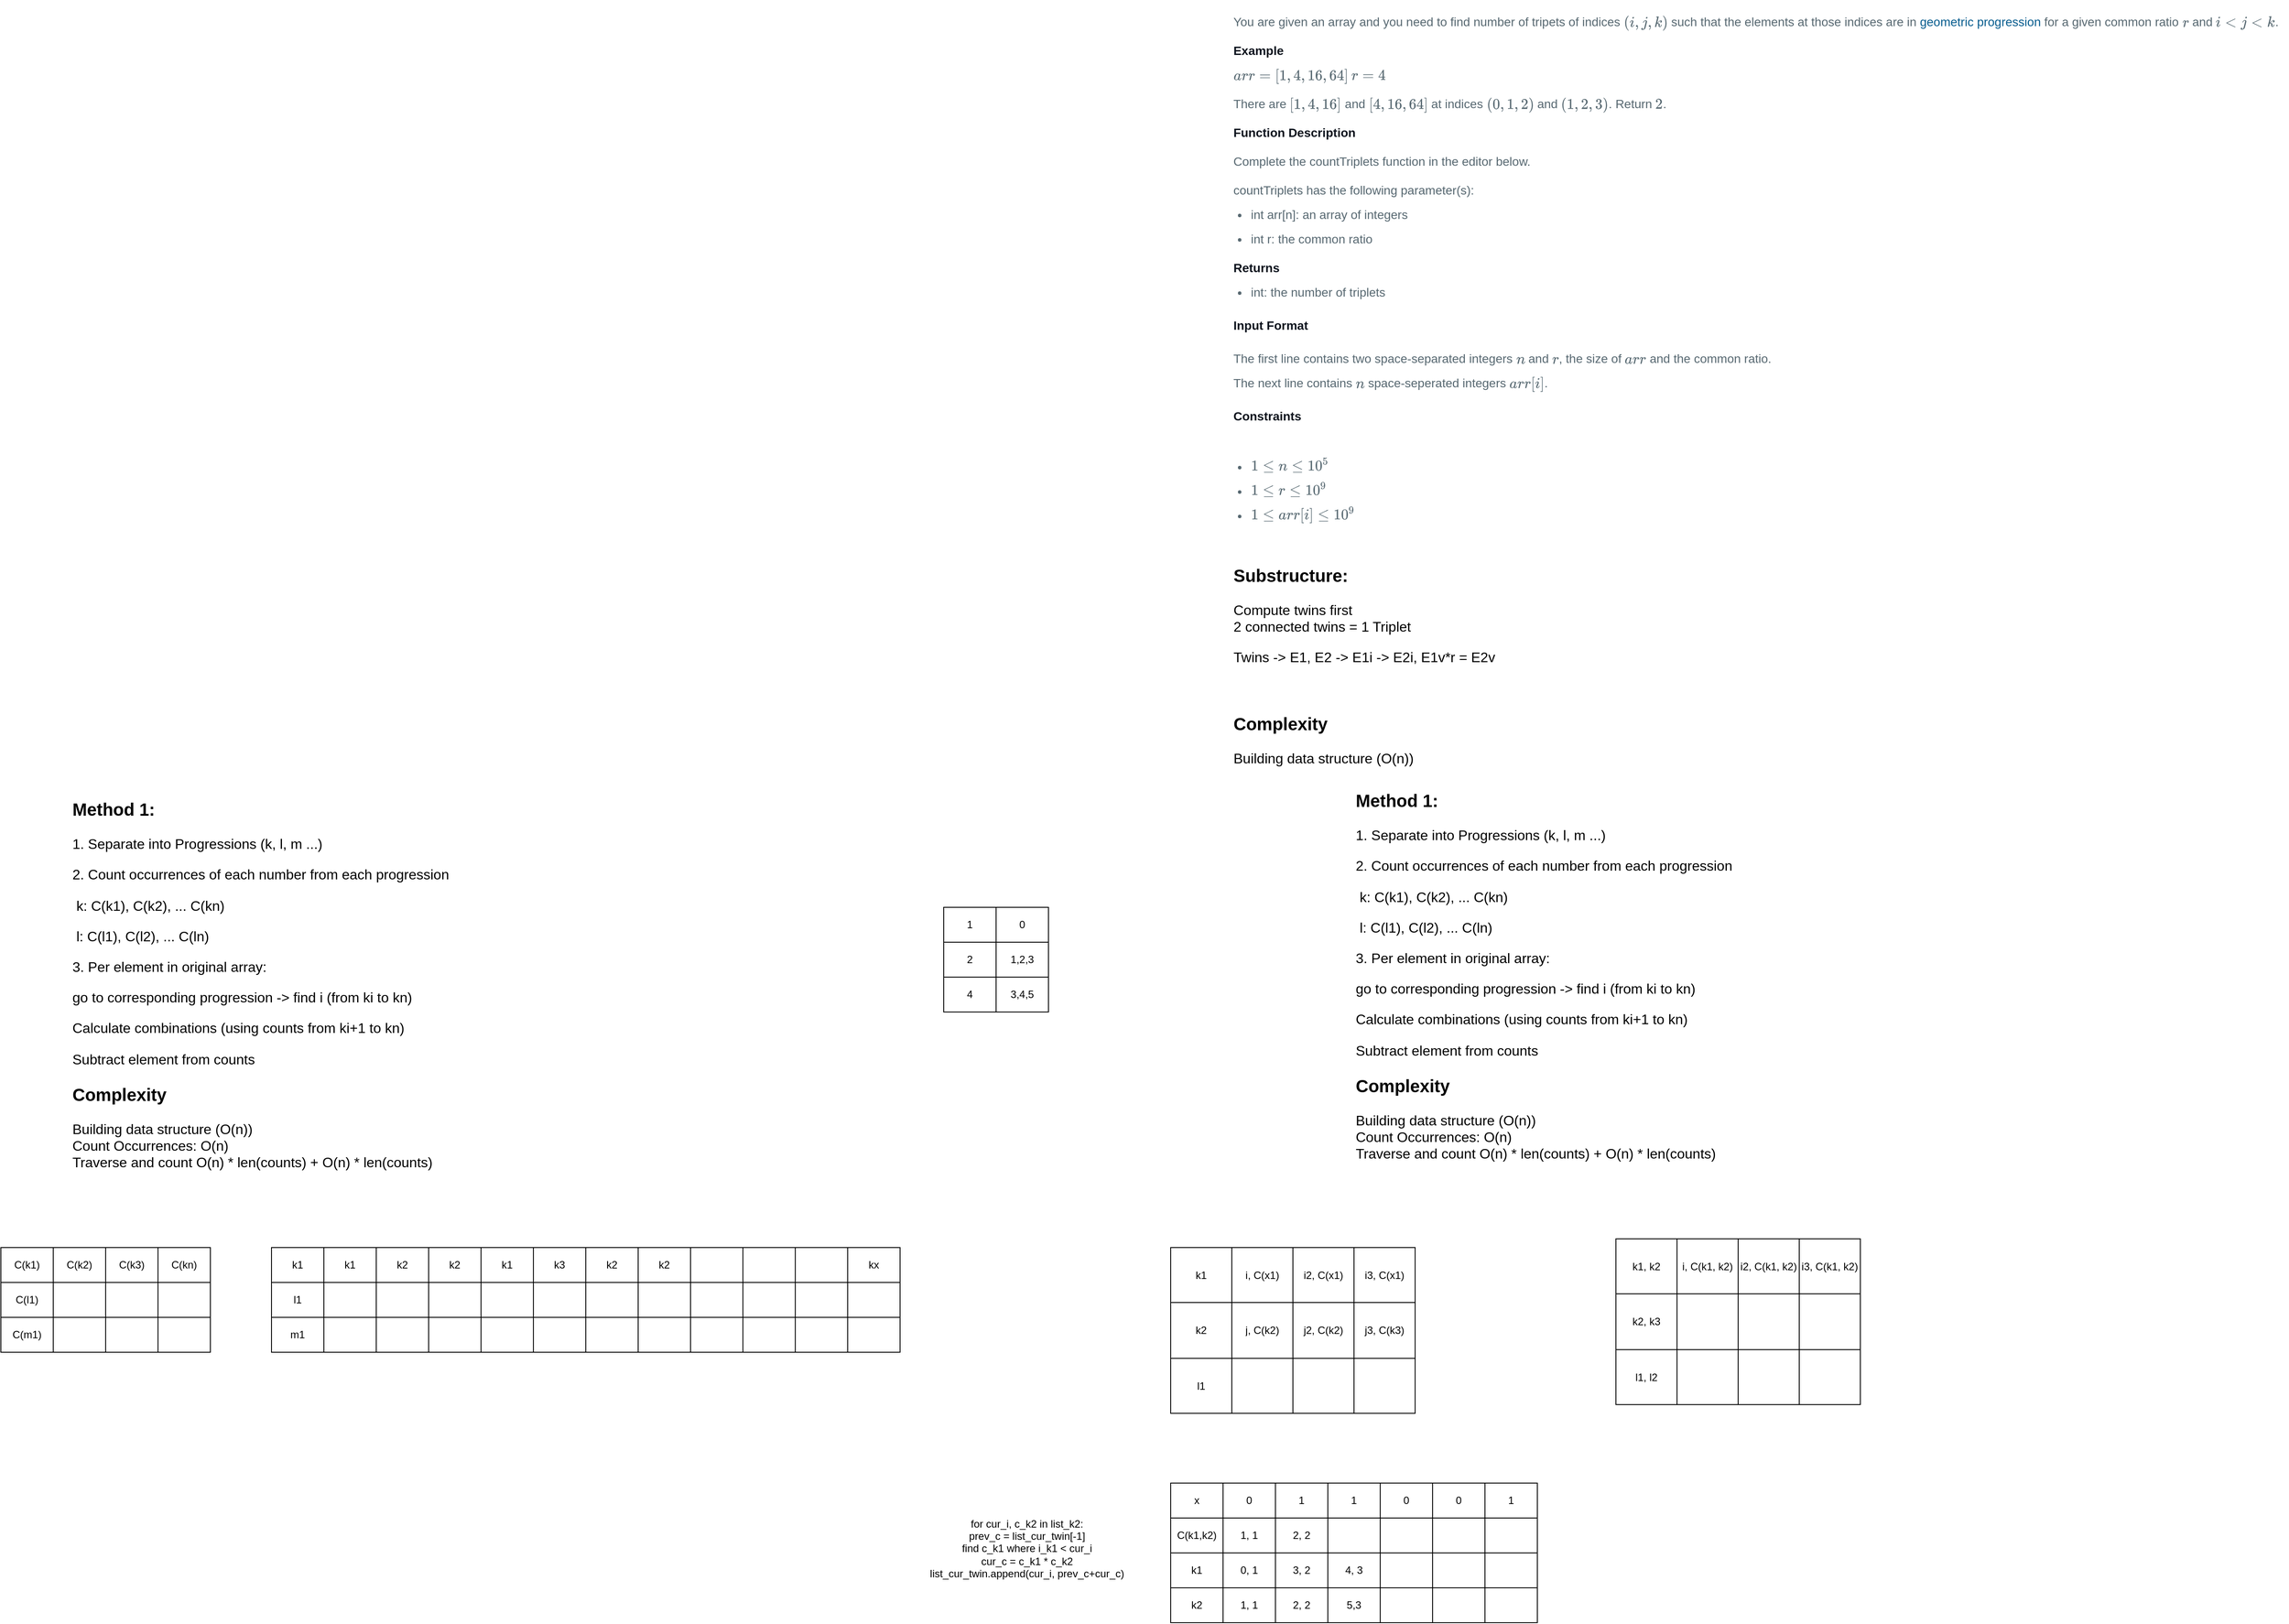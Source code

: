 <mxfile version="21.1.2" type="device">
  <diagram name="Page-1" id="qBd7uf1Q0alRWnuenfbn">
    <mxGraphModel dx="4323" dy="2135" grid="1" gridSize="10" guides="1" tooltips="1" connect="1" arrows="1" fold="1" page="1" pageScale="1" pageWidth="850" pageHeight="1100" math="0" shadow="0">
      <root>
        <mxCell id="0" />
        <mxCell id="1" parent="0" />
        <mxCell id="MxvVfjlIRxyCvqryUWun-1" value="&lt;div style=&quot;border: 0px; font-variant-numeric: inherit; font-variant-east-asian: inherit; font-stretch: inherit; line-height: inherit; font-family: OpenSans, Arial, Helvetica, sans-serif; font-optical-sizing: inherit; font-kerning: inherit; font-feature-settings: inherit; font-variation-settings: inherit; font-size: 16px; margin: 0px; outline: 0px; padding: 0px; vertical-align: baseline; color: rgb(14, 20, 30); text-align: start; background-color: rgb(255, 255, 255);&quot; class=&quot;challenge_problem_statement&quot;&gt;&lt;div style=&quot;border: 0px; font-style: inherit; font-variant: inherit; font-weight: inherit; font-stretch: inherit; line-height: inherit; font-family: inherit; font-optical-sizing: inherit; font-kerning: inherit; font-feature-settings: inherit; font-variation-settings: inherit; margin: 0px 0px 10px; outline: 0px; padding: 0px; vertical-align: baseline;&quot; class=&quot;msB challenge_problem_statement_body&quot;&gt;&lt;div style=&quot;border: 0px; font-style: inherit; font-variant: inherit; font-weight: inherit; font-stretch: inherit; line-height: inherit; font-family: inherit; font-optical-sizing: inherit; font-kerning: inherit; font-feature-settings: inherit; font-variation-settings: inherit; margin: 0px; outline: 0px; padding: 0px; vertical-align: baseline;&quot; class=&quot;hackdown-content&quot;&gt;&lt;p style=&quot;border: 0px; font-style: inherit; font-variant: inherit; font-stretch: inherit; line-height: 2; font-family: var(--font-family-text); font-optical-sizing: inherit; font-kerning: inherit; font-feature-settings: inherit; font-variation-settings: inherit; font-size: 14px; margin: 5px 0px 0px; outline: 0px; padding: 0px; vertical-align: baseline; color: var(--color-text-dark-faded,#576871);&quot;&gt;You are given an array and you need to find number of tripets of indices&amp;nbsp;&lt;svg role=&quot;img&quot; viewBox=&quot;0 -863.1 2948.8 1223.9&quot; style=&quot;vertical-align: -0.838ex;&quot; height=&quot;2.843ex&quot; width=&quot;6.849ex&quot; xmlns:xlink=&quot;http://www.w3.org/1999/xlink&quot;&gt;&lt;g transform=&quot;matrix(1 0 0 -1 0 0)&quot; stroke-width=&quot;0&quot; fill=&quot;currentColor&quot; stroke=&quot;currentColor&quot;&gt;&lt;path d=&quot;M94 250Q94 319 104 381T127 488T164 576T202 643T244 695T277 729T302 750H315H319Q333 750 333 741Q333 738 316 720T275 667T226 581T184 443T167 250T184 58T225 -81T274 -167T316 -220T333 -241Q333 -250 318 -250H315H302L274 -226Q180 -141 137 -14T94 250Z&quot; stroke-width=&quot;1&quot;&gt;&lt;/path&gt;&lt;g transform=&quot;translate(389,0)&quot;&gt;&lt;path d=&quot;M184 600Q184 624 203 642T247 661Q265 661 277 649T290 619Q290 596 270 577T226 557Q211 557 198 567T184 600ZM21 287Q21 295 30 318T54 369T98 420T158 442Q197 442 223 419T250 357Q250 340 236 301T196 196T154 83Q149 61 149 51Q149 26 166 26Q175 26 185 29T208 43T235 78T260 137Q263 149 265 151T282 153Q302 153 302 143Q302 135 293 112T268 61T223 11T161 -11Q129 -11 102 10T74 74Q74 91 79 106T122 220Q160 321 166 341T173 380Q173 404 156 404H154Q124 404 99 371T61 287Q60 286 59 284T58 281T56 279T53 278T49 278T41 278H27Q21 284 21 287Z&quot; stroke-width=&quot;1&quot;&gt;&lt;/path&gt;&lt;/g&gt;&lt;g transform=&quot;translate(735,0)&quot;&gt;&lt;path d=&quot;M78 35T78 60T94 103T137 121Q165 121 187 96T210 8Q210 -27 201 -60T180 -117T154 -158T130 -185T117 -194Q113 -194 104 -185T95 -172Q95 -168 106 -156T131 -126T157 -76T173 -3V9L172 8Q170 7 167 6T161 3T152 1T140 0Q113 0 96 17Z&quot; stroke-width=&quot;1&quot;&gt;&lt;/path&gt;&lt;/g&gt;&lt;g transform=&quot;translate(1180,0)&quot;&gt;&lt;path d=&quot;M297 596Q297 627 318 644T361 661Q378 661 389 651T403 623Q403 595 384 576T340 557Q322 557 310 567T297 596ZM288 376Q288 405 262 405Q240 405 220 393T185 362T161 325T144 293L137 279Q135 278 121 278H107Q101 284 101 286T105 299Q126 348 164 391T252 441Q253 441 260 441T272 442Q296 441 316 432Q341 418 354 401T367 348V332L318 133Q267 -67 264 -75Q246 -125 194 -164T75 -204Q25 -204 7 -183T-12 -137Q-12 -110 7 -91T53 -71Q70 -71 82 -81T95 -112Q95 -148 63 -167Q69 -168 77 -168Q111 -168 139 -140T182 -74L193 -32Q204 11 219 72T251 197T278 308T289 365Q289 372 288 376Z&quot; stroke-width=&quot;1&quot;&gt;&lt;/path&gt;&lt;/g&gt;&lt;g transform=&quot;translate(1592,0)&quot;&gt;&lt;path d=&quot;M78 35T78 60T94 103T137 121Q165 121 187 96T210 8Q210 -27 201 -60T180 -117T154 -158T130 -185T117 -194Q113 -194 104 -185T95 -172Q95 -168 106 -156T131 -126T157 -76T173 -3V9L172 8Q170 7 167 6T161 3T152 1T140 0Q113 0 96 17Z&quot; stroke-width=&quot;1&quot;&gt;&lt;/path&gt;&lt;/g&gt;&lt;g transform=&quot;translate(2037,0)&quot;&gt;&lt;path d=&quot;M121 647Q121 657 125 670T137 683Q138 683 209 688T282 694Q294 694 294 686Q294 679 244 477Q194 279 194 272Q213 282 223 291Q247 309 292 354T362 415Q402 442 438 442Q468 442 485 423T503 369Q503 344 496 327T477 302T456 291T438 288Q418 288 406 299T394 328Q394 353 410 369T442 390L458 393Q446 405 434 405H430Q398 402 367 380T294 316T228 255Q230 254 243 252T267 246T293 238T320 224T342 206T359 180T365 147Q365 130 360 106T354 66Q354 26 381 26Q429 26 459 145Q461 153 479 153H483Q499 153 499 144Q499 139 496 130Q455 -11 378 -11Q333 -11 305 15T277 90Q277 108 280 121T283 145Q283 167 269 183T234 206T200 217T182 220H180Q168 178 159 139T145 81T136 44T129 20T122 7T111 -2Q98 -11 83 -11Q66 -11 57 -1T48 16Q48 26 85 176T158 471L195 616Q196 629 188 632T149 637H144Q134 637 131 637T124 640T121 647Z&quot; stroke-width=&quot;1&quot;&gt;&lt;/path&gt;&lt;/g&gt;&lt;g transform=&quot;translate(2559,0)&quot;&gt;&lt;path d=&quot;M60 749L64 750Q69 750 74 750H86L114 726Q208 641 251 514T294 250Q294 182 284 119T261 12T224 -76T186 -143T145 -194T113 -227T90 -246Q87 -249 86 -250H74Q66 -250 63 -250T58 -247T55 -238Q56 -237 66 -225Q221 -64 221 250T66 725Q56 737 55 738Q55 746 60 749Z&quot; stroke-width=&quot;1&quot;&gt;&lt;/path&gt;&lt;/g&gt;&lt;/g&gt;&lt;/svg&gt;&amp;nbsp;such that the elements at those indices are in&amp;nbsp;&lt;a style=&quot;border: 0px; font-style: inherit; font-variant: inherit; font-stretch: inherit; line-height: inherit; font-family: var(--font-family-text); font-optical-sizing: inherit; font-kerning: inherit; font-feature-settings: inherit; font-variation-settings: inherit; margin: 0px; outline: 0px; padding: 0px; vertical-align: baseline; background-color: transparent; text-decoration-line: none; color: rgb(7, 92, 142);&quot; href=&quot;https://en.wikipedia.org/wiki/Geometric_progression&quot;&gt;geometric progression&lt;/a&gt;&amp;nbsp;for a given common ratio&amp;nbsp;&lt;span style=&quot;border: 0px; font-variant: inherit; font-stretch: inherit; line-height: normal; font-family: inherit; font-optical-sizing: inherit; font-kerning: inherit; font-feature-settings: inherit; font-variation-settings: inherit; margin: 0px; outline: 0px; padding: 0px; vertical-align: baseline; display: inline-block; word-spacing: normal; overflow-wrap: normal; float: none; direction: ltr; max-width: none; max-height: none; min-width: 0px; min-height: 0px;&quot; id=&quot;MathJax-Element-2-Frame&quot; class=&quot;MathJax_SVG&quot;&gt;&lt;svg role=&quot;img&quot; viewBox=&quot;0 -576.1 451.5 721.6&quot; style=&quot;vertical-align: -0.338ex;&quot; height=&quot;1.676ex&quot; width=&quot;1.049ex&quot; xmlns:xlink=&quot;http://www.w3.org/1999/xlink&quot;&gt;&lt;g transform=&quot;matrix(1 0 0 -1 0 0)&quot; stroke-width=&quot;0&quot; fill=&quot;currentColor&quot; stroke=&quot;currentColor&quot;&gt;&lt;path d=&quot;M21 287Q22 290 23 295T28 317T38 348T53 381T73 411T99 433T132 442Q161 442 183 430T214 408T225 388Q227 382 228 382T236 389Q284 441 347 441H350Q398 441 422 400Q430 381 430 363Q430 333 417 315T391 292T366 288Q346 288 334 299T322 328Q322 376 378 392Q356 405 342 405Q286 405 239 331Q229 315 224 298T190 165Q156 25 151 16Q138 -11 108 -11Q95 -11 87 -5T76 7T74 17Q74 30 114 189T154 366Q154 405 128 405Q107 405 92 377T68 316T57 280Q55 278 41 278H27Q21 284 21 287Z&quot; stroke-width=&quot;1&quot;&gt;&lt;/path&gt;&lt;/g&gt;&lt;/svg&gt;&lt;/span&gt;&amp;nbsp;and&amp;nbsp;&lt;span style=&quot;border: 0px; font-variant: inherit; font-stretch: inherit; line-height: normal; font-family: inherit; font-optical-sizing: inherit; font-kerning: inherit; font-feature-settings: inherit; font-variation-settings: inherit; margin: 0px; outline: 0px; padding: 0px; vertical-align: baseline; display: inline-block; word-spacing: normal; overflow-wrap: normal; float: none; direction: ltr; max-width: none; max-height: none; min-width: 0px; min-height: 0px;&quot; id=&quot;MathJax-Element-3-Frame&quot; class=&quot;MathJax_SVG&quot;&gt;&lt;svg role=&quot;img&quot; viewBox=&quot;0 -791.3 3947.6 1080.4&quot; style=&quot;vertical-align: -0.671ex;&quot; height=&quot;2.509ex&quot; width=&quot;9.169ex&quot; xmlns:xlink=&quot;http://www.w3.org/1999/xlink&quot;&gt;&lt;g transform=&quot;matrix(1 0 0 -1 0 0)&quot; stroke-width=&quot;0&quot; fill=&quot;currentColor&quot; stroke=&quot;currentColor&quot;&gt;&lt;path d=&quot;M184 600Q184 624 203 642T247 661Q265 661 277 649T290 619Q290 596 270 577T226 557Q211 557 198 567T184 600ZM21 287Q21 295 30 318T54 369T98 420T158 442Q197 442 223 419T250 357Q250 340 236 301T196 196T154 83Q149 61 149 51Q149 26 166 26Q175 26 185 29T208 43T235 78T260 137Q263 149 265 151T282 153Q302 153 302 143Q302 135 293 112T268 61T223 11T161 -11Q129 -11 102 10T74 74Q74 91 79 106T122 220Q160 321 166 341T173 380Q173 404 156 404H154Q124 404 99 371T61 287Q60 286 59 284T58 281T56 279T53 278T49 278T41 278H27Q21 284 21 287Z&quot; stroke-width=&quot;1&quot;&gt;&lt;/path&gt;&lt;g transform=&quot;translate(623,0)&quot;&gt;&lt;path d=&quot;M694 -11T694 -19T688 -33T678 -40Q671 -40 524 29T234 166L90 235Q83 240 83 250Q83 261 91 266Q664 540 678 540Q681 540 687 534T694 519T687 505Q686 504 417 376L151 250L417 124Q686 -4 687 -5Q694 -11 694 -19Z&quot; stroke-width=&quot;1&quot;&gt;&lt;/path&gt;&lt;/g&gt;&lt;g transform=&quot;translate(1679,0)&quot;&gt;&lt;path d=&quot;M297 596Q297 627 318 644T361 661Q378 661 389 651T403 623Q403 595 384 576T340 557Q322 557 310 567T297 596ZM288 376Q288 405 262 405Q240 405 220 393T185 362T161 325T144 293L137 279Q135 278 121 278H107Q101 284 101 286T105 299Q126 348 164 391T252 441Q253 441 260 441T272 442Q296 441 316 432Q341 418 354 401T367 348V332L318 133Q267 -67 264 -75Q246 -125 194 -164T75 -204Q25 -204 7 -183T-12 -137Q-12 -110 7 -91T53 -71Q70 -71 82 -81T95 -112Q95 -148 63 -167Q69 -168 77 -168Q111 -168 139 -140T182 -74L193 -32Q204 11 219 72T251 197T278 308T289 365Q289 372 288 376Z&quot; stroke-width=&quot;1&quot;&gt;&lt;/path&gt;&lt;/g&gt;&lt;g transform=&quot;translate(2369,0)&quot;&gt;&lt;path d=&quot;M694 -11T694 -19T688 -33T678 -40Q671 -40 524 29T234 166L90 235Q83 240 83 250Q83 261 91 266Q664 540 678 540Q681 540 687 534T694 519T687 505Q686 504 417 376L151 250L417 124Q686 -4 687 -5Q694 -11 694 -19Z&quot; stroke-width=&quot;1&quot;&gt;&lt;/path&gt;&lt;/g&gt;&lt;g transform=&quot;translate(3426,0)&quot;&gt;&lt;path d=&quot;M121 647Q121 657 125 670T137 683Q138 683 209 688T282 694Q294 694 294 686Q294 679 244 477Q194 279 194 272Q213 282 223 291Q247 309 292 354T362 415Q402 442 438 442Q468 442 485 423T503 369Q503 344 496 327T477 302T456 291T438 288Q418 288 406 299T394 328Q394 353 410 369T442 390L458 393Q446 405 434 405H430Q398 402 367 380T294 316T228 255Q230 254 243 252T267 246T293 238T320 224T342 206T359 180T365 147Q365 130 360 106T354 66Q354 26 381 26Q429 26 459 145Q461 153 479 153H483Q499 153 499 144Q499 139 496 130Q455 -11 378 -11Q333 -11 305 15T277 90Q277 108 280 121T283 145Q283 167 269 183T234 206T200 217T182 220H180Q168 178 159 139T145 81T136 44T129 20T122 7T111 -2Q98 -11 83 -11Q66 -11 57 -1T48 16Q48 26 85 176T158 471L195 616Q196 629 188 632T149 637H144Q134 637 131 637T124 640T121 647Z&quot; stroke-width=&quot;1&quot;&gt;&lt;/path&gt;&lt;/g&gt;&lt;/g&gt;&lt;/svg&gt;&lt;/span&gt;.&lt;/p&gt;&lt;p style=&quot;border: 0px; font-style: inherit; font-variant: inherit; font-stretch: inherit; line-height: 2; font-family: var(--font-family-text); font-optical-sizing: inherit; font-kerning: inherit; font-feature-settings: inherit; font-variation-settings: inherit; font-size: 14px; margin: 5px 0px 0px; outline: 0px; padding: 0px; vertical-align: baseline; color: var(--color-text-dark-faded,#576871);&quot;&gt;&lt;span style=&quot;border: 0px; font-style: inherit; font-variant: inherit; font-weight: bolder; font-stretch: inherit; line-height: inherit; font-family: inherit; font-optical-sizing: inherit; font-kerning: inherit; font-feature-settings: inherit; font-variation-settings: inherit; margin: 0px; outline: 0px; padding: 0px; vertical-align: baseline; color: var(--color-text-dark,#0e141e);&quot;&gt;Example&lt;/span&gt;&lt;br&gt;&lt;span style=&quot;border: 0px; font-variant: inherit; font-stretch: inherit; line-height: normal; font-family: inherit; font-optical-sizing: inherit; font-kerning: inherit; font-feature-settings: inherit; font-variation-settings: inherit; margin: 0px; outline: 0px; padding: 0px; vertical-align: baseline; display: inline-block; word-spacing: normal; overflow-wrap: normal; float: none; direction: ltr; max-width: none; max-height: none; min-width: 0px; min-height: 0px;&quot; id=&quot;MathJax-Element-4-Frame&quot; class=&quot;MathJax_SVG&quot;&gt;&lt;svg role=&quot;img&quot; viewBox=&quot;0 -863.1 7662.1 1223.9&quot; style=&quot;vertical-align: -0.838ex;&quot; height=&quot;2.843ex&quot; width=&quot;17.796ex&quot; xmlns:xlink=&quot;http://www.w3.org/1999/xlink&quot;&gt;&lt;g transform=&quot;matrix(1 0 0 -1 0 0)&quot; stroke-width=&quot;0&quot; fill=&quot;currentColor&quot; stroke=&quot;currentColor&quot;&gt;&lt;path d=&quot;M33 157Q33 258 109 349T280 441Q331 441 370 392Q386 422 416 422Q429 422 439 414T449 394Q449 381 412 234T374 68Q374 43 381 35T402 26Q411 27 422 35Q443 55 463 131Q469 151 473 152Q475 153 483 153H487Q506 153 506 144Q506 138 501 117T481 63T449 13Q436 0 417 -8Q409 -10 393 -10Q359 -10 336 5T306 36L300 51Q299 52 296 50Q294 48 292 46Q233 -10 172 -10Q117 -10 75 30T33 157ZM351 328Q351 334 346 350T323 385T277 405Q242 405 210 374T160 293Q131 214 119 129Q119 126 119 118T118 106Q118 61 136 44T179 26Q217 26 254 59T298 110Q300 114 325 217T351 328Z&quot; stroke-width=&quot;1&quot;&gt;&lt;/path&gt;&lt;g transform=&quot;translate(529,0)&quot;&gt;&lt;path d=&quot;M21 287Q22 290 23 295T28 317T38 348T53 381T73 411T99 433T132 442Q161 442 183 430T214 408T225 388Q227 382 228 382T236 389Q284 441 347 441H350Q398 441 422 400Q430 381 430 363Q430 333 417 315T391 292T366 288Q346 288 334 299T322 328Q322 376 378 392Q356 405 342 405Q286 405 239 331Q229 315 224 298T190 165Q156 25 151 16Q138 -11 108 -11Q95 -11 87 -5T76 7T74 17Q74 30 114 189T154 366Q154 405 128 405Q107 405 92 377T68 316T57 280Q55 278 41 278H27Q21 284 21 287Z&quot; stroke-width=&quot;1&quot;&gt;&lt;/path&gt;&lt;/g&gt;&lt;g transform=&quot;translate(981,0)&quot;&gt;&lt;path d=&quot;M21 287Q22 290 23 295T28 317T38 348T53 381T73 411T99 433T132 442Q161 442 183 430T214 408T225 388Q227 382 228 382T236 389Q284 441 347 441H350Q398 441 422 400Q430 381 430 363Q430 333 417 315T391 292T366 288Q346 288 334 299T322 328Q322 376 378 392Q356 405 342 405Q286 405 239 331Q229 315 224 298T190 165Q156 25 151 16Q138 -11 108 -11Q95 -11 87 -5T76 7T74 17Q74 30 114 189T154 366Q154 405 128 405Q107 405 92 377T68 316T57 280Q55 278 41 278H27Q21 284 21 287Z&quot; stroke-width=&quot;1&quot;&gt;&lt;/path&gt;&lt;/g&gt;&lt;g transform=&quot;translate(1710,0)&quot;&gt;&lt;path d=&quot;M56 347Q56 360 70 367H707Q722 359 722 347Q722 336 708 328L390 327H72Q56 332 56 347ZM56 153Q56 168 72 173H708Q722 163 722 153Q722 140 707 133H70Q56 140 56 153Z&quot; stroke-width=&quot;1&quot;&gt;&lt;/path&gt;&lt;/g&gt;&lt;g transform=&quot;translate(2766,0)&quot;&gt;&lt;path d=&quot;M118 -250V750H255V710H158V-210H255V-250H118Z&quot; stroke-width=&quot;1&quot;&gt;&lt;/path&gt;&lt;/g&gt;&lt;g transform=&quot;translate(3045,0)&quot;&gt;&lt;path d=&quot;M213 578L200 573Q186 568 160 563T102 556H83V602H102Q149 604 189 617T245 641T273 663Q275 666 285 666Q294 666 302 660V361L303 61Q310 54 315 52T339 48T401 46H427V0H416Q395 3 257 3Q121 3 100 0H88V46H114Q136 46 152 46T177 47T193 50T201 52T207 57T213 61V578Z&quot; stroke-width=&quot;1&quot;&gt;&lt;/path&gt;&lt;/g&gt;&lt;g transform=&quot;translate(3545,0)&quot;&gt;&lt;path d=&quot;M78 35T78 60T94 103T137 121Q165 121 187 96T210 8Q210 -27 201 -60T180 -117T154 -158T130 -185T117 -194Q113 -194 104 -185T95 -172Q95 -168 106 -156T131 -126T157 -76T173 -3V9L172 8Q170 7 167 6T161 3T152 1T140 0Q113 0 96 17Z&quot; stroke-width=&quot;1&quot;&gt;&lt;/path&gt;&lt;/g&gt;&lt;g transform=&quot;translate(3990,0)&quot;&gt;&lt;path d=&quot;M462 0Q444 3 333 3Q217 3 199 0H190V46H221Q241 46 248 46T265 48T279 53T286 61Q287 63 287 115V165H28V211L179 442Q332 674 334 675Q336 677 355 677H373L379 671V211H471V165H379V114Q379 73 379 66T385 54Q393 47 442 46H471V0H462ZM293 211V545L74 212L183 211H293Z&quot; stroke-width=&quot;1&quot;&gt;&lt;/path&gt;&lt;/g&gt;&lt;g transform=&quot;translate(4491,0)&quot;&gt;&lt;path d=&quot;M78 35T78 60T94 103T137 121Q165 121 187 96T210 8Q210 -27 201 -60T180 -117T154 -158T130 -185T117 -194Q113 -194 104 -185T95 -172Q95 -168 106 -156T131 -126T157 -76T173 -3V9L172 8Q170 7 167 6T161 3T152 1T140 0Q113 0 96 17Z&quot; stroke-width=&quot;1&quot;&gt;&lt;/path&gt;&lt;/g&gt;&lt;g transform=&quot;translate(4936,0)&quot;&gt;&lt;path d=&quot;M213 578L200 573Q186 568 160 563T102 556H83V602H102Q149 604 189 617T245 641T273 663Q275 666 285 666Q294 666 302 660V361L303 61Q310 54 315 52T339 48T401 46H427V0H416Q395 3 257 3Q121 3 100 0H88V46H114Q136 46 152 46T177 47T193 50T201 52T207 57T213 61V578Z&quot; stroke-width=&quot;1&quot;&gt;&lt;/path&gt;&lt;path transform=&quot;translate(500,0)&quot; d=&quot;M42 313Q42 476 123 571T303 666Q372 666 402 630T432 550Q432 525 418 510T379 495Q356 495 341 509T326 548Q326 592 373 601Q351 623 311 626Q240 626 194 566Q147 500 147 364L148 360Q153 366 156 373Q197 433 263 433H267Q313 433 348 414Q372 400 396 374T435 317Q456 268 456 210V192Q456 169 451 149Q440 90 387 34T253 -22Q225 -22 199 -14T143 16T92 75T56 172T42 313ZM257 397Q227 397 205 380T171 335T154 278T148 216Q148 133 160 97T198 39Q222 21 251 21Q302 21 329 59Q342 77 347 104T352 209Q352 289 347 316T329 361Q302 397 257 397Z&quot; stroke-width=&quot;1&quot;&gt;&lt;/path&gt;&lt;/g&gt;&lt;g transform=&quot;translate(5937,0)&quot;&gt;&lt;path d=&quot;M78 35T78 60T94 103T137 121Q165 121 187 96T210 8Q210 -27 201 -60T180 -117T154 -158T130 -185T117 -194Q113 -194 104 -185T95 -172Q95 -168 106 -156T131 -126T157 -76T173 -3V9L172 8Q170 7 167 6T161 3T152 1T140 0Q113 0 96 17Z&quot; stroke-width=&quot;1&quot;&gt;&lt;/path&gt;&lt;/g&gt;&lt;g transform=&quot;translate(6382,0)&quot;&gt;&lt;path d=&quot;M42 313Q42 476 123 571T303 666Q372 666 402 630T432 550Q432 525 418 510T379 495Q356 495 341 509T326 548Q326 592 373 601Q351 623 311 626Q240 626 194 566Q147 500 147 364L148 360Q153 366 156 373Q197 433 263 433H267Q313 433 348 414Q372 400 396 374T435 317Q456 268 456 210V192Q456 169 451 149Q440 90 387 34T253 -22Q225 -22 199 -14T143 16T92 75T56 172T42 313ZM257 397Q227 397 205 380T171 335T154 278T148 216Q148 133 160 97T198 39Q222 21 251 21Q302 21 329 59Q342 77 347 104T352 209Q352 289 347 316T329 361Q302 397 257 397Z&quot; stroke-width=&quot;1&quot;&gt;&lt;/path&gt;&lt;path transform=&quot;translate(500,0)&quot; d=&quot;M462 0Q444 3 333 3Q217 3 199 0H190V46H221Q241 46 248 46T265 48T279 53T286 61Q287 63 287 115V165H28V211L179 442Q332 674 334 675Q336 677 355 677H373L379 671V211H471V165H379V114Q379 73 379 66T385 54Q393 47 442 46H471V0H462ZM293 211V545L74 212L183 211H293Z&quot; stroke-width=&quot;1&quot;&gt;&lt;/path&gt;&lt;/g&gt;&lt;g transform=&quot;translate(7383,0)&quot;&gt;&lt;path d=&quot;M22 710V750H159V-250H22V-210H119V710H22Z&quot; stroke-width=&quot;1&quot;&gt;&lt;/path&gt;&lt;/g&gt;&lt;/g&gt;&lt;/svg&gt;&lt;/span&gt;&amp;nbsp;&lt;span style=&quot;border: 0px; font-variant: inherit; font-stretch: inherit; line-height: normal; font-family: inherit; font-optical-sizing: inherit; font-kerning: inherit; font-feature-settings: inherit; font-variation-settings: inherit; margin: 0px; outline: 0px; padding: 0px; vertical-align: baseline; display: inline-block; word-spacing: normal; overflow-wrap: normal; float: none; direction: ltr; max-width: none; max-height: none; min-width: 0px; min-height: 0px;&quot; id=&quot;MathJax-Element-5-Frame&quot; class=&quot;MathJax_SVG&quot;&gt;&lt;svg role=&quot;img&quot; viewBox=&quot;0 -791.3 2286.1 936.9&quot; style=&quot;vertical-align: -0.338ex;&quot; height=&quot;2.176ex&quot; width=&quot;5.31ex&quot; xmlns:xlink=&quot;http://www.w3.org/1999/xlink&quot;&gt;&lt;g transform=&quot;matrix(1 0 0 -1 0 0)&quot; stroke-width=&quot;0&quot; fill=&quot;currentColor&quot; stroke=&quot;currentColor&quot;&gt;&lt;path d=&quot;M21 287Q22 290 23 295T28 317T38 348T53 381T73 411T99 433T132 442Q161 442 183 430T214 408T225 388Q227 382 228 382T236 389Q284 441 347 441H350Q398 441 422 400Q430 381 430 363Q430 333 417 315T391 292T366 288Q346 288 334 299T322 328Q322 376 378 392Q356 405 342 405Q286 405 239 331Q229 315 224 298T190 165Q156 25 151 16Q138 -11 108 -11Q95 -11 87 -5T76 7T74 17Q74 30 114 189T154 366Q154 405 128 405Q107 405 92 377T68 316T57 280Q55 278 41 278H27Q21 284 21 287Z&quot; stroke-width=&quot;1&quot;&gt;&lt;/path&gt;&lt;g transform=&quot;translate(729,0)&quot;&gt;&lt;path d=&quot;M56 347Q56 360 70 367H707Q722 359 722 347Q722 336 708 328L390 327H72Q56 332 56 347ZM56 153Q56 168 72 173H708Q722 163 722 153Q722 140 707 133H70Q56 140 56 153Z&quot; stroke-width=&quot;1&quot;&gt;&lt;/path&gt;&lt;/g&gt;&lt;g transform=&quot;translate(1785,0)&quot;&gt;&lt;path d=&quot;M462 0Q444 3 333 3Q217 3 199 0H190V46H221Q241 46 248 46T265 48T279 53T286 61Q287 63 287 115V165H28V211L179 442Q332 674 334 675Q336 677 355 677H373L379 671V211H471V165H379V114Q379 73 379 66T385 54Q393 47 442 46H471V0H462ZM293 211V545L74 212L183 211H293Z&quot; stroke-width=&quot;1&quot;&gt;&lt;/path&gt;&lt;/g&gt;&lt;/g&gt;&lt;/svg&gt;&lt;/span&gt;&lt;/p&gt;&lt;p style=&quot;border: 0px; font-style: inherit; font-variant: inherit; font-stretch: inherit; line-height: 2; font-family: var(--font-family-text); font-optical-sizing: inherit; font-kerning: inherit; font-feature-settings: inherit; font-variation-settings: inherit; font-size: 14px; margin: 5px 0px 0px; outline: 0px; padding: 0px; vertical-align: baseline; color: var(--color-text-dark-faded,#576871);&quot;&gt;There are&amp;nbsp;&lt;span style=&quot;border: 0px; font-variant: inherit; font-stretch: inherit; line-height: normal; font-family: inherit; font-optical-sizing: inherit; font-kerning: inherit; font-feature-settings: inherit; font-variation-settings: inherit; margin: 0px; outline: 0px; padding: 0px; vertical-align: baseline; display: inline-block; word-spacing: normal; overflow-wrap: normal; float: none; direction: ltr; max-width: none; max-height: none; min-width: 0px; min-height: 0px;&quot; id=&quot;MathJax-Element-6-Frame&quot; class=&quot;MathJax_SVG&quot;&gt;&lt;svg role=&quot;img&quot; viewBox=&quot;0 -863.1 3449.3 1223.9&quot; style=&quot;vertical-align: -0.838ex;&quot; height=&quot;2.843ex&quot; width=&quot;8.011ex&quot; xmlns:xlink=&quot;http://www.w3.org/1999/xlink&quot;&gt;&lt;g transform=&quot;matrix(1 0 0 -1 0 0)&quot; stroke-width=&quot;0&quot; fill=&quot;currentColor&quot; stroke=&quot;currentColor&quot;&gt;&lt;path d=&quot;M118 -250V750H255V710H158V-210H255V-250H118Z&quot; stroke-width=&quot;1&quot;&gt;&lt;/path&gt;&lt;g transform=&quot;translate(278,0)&quot;&gt;&lt;path d=&quot;M213 578L200 573Q186 568 160 563T102 556H83V602H102Q149 604 189 617T245 641T273 663Q275 666 285 666Q294 666 302 660V361L303 61Q310 54 315 52T339 48T401 46H427V0H416Q395 3 257 3Q121 3 100 0H88V46H114Q136 46 152 46T177 47T193 50T201 52T207 57T213 61V578Z&quot; stroke-width=&quot;1&quot;&gt;&lt;/path&gt;&lt;/g&gt;&lt;g transform=&quot;translate(779,0)&quot;&gt;&lt;path d=&quot;M78 35T78 60T94 103T137 121Q165 121 187 96T210 8Q210 -27 201 -60T180 -117T154 -158T130 -185T117 -194Q113 -194 104 -185T95 -172Q95 -168 106 -156T131 -126T157 -76T173 -3V9L172 8Q170 7 167 6T161 3T152 1T140 0Q113 0 96 17Z&quot; stroke-width=&quot;1&quot;&gt;&lt;/path&gt;&lt;/g&gt;&lt;g transform=&quot;translate(1224,0)&quot;&gt;&lt;path d=&quot;M462 0Q444 3 333 3Q217 3 199 0H190V46H221Q241 46 248 46T265 48T279 53T286 61Q287 63 287 115V165H28V211L179 442Q332 674 334 675Q336 677 355 677H373L379 671V211H471V165H379V114Q379 73 379 66T385 54Q393 47 442 46H471V0H462ZM293 211V545L74 212L183 211H293Z&quot; stroke-width=&quot;1&quot;&gt;&lt;/path&gt;&lt;/g&gt;&lt;g transform=&quot;translate(1724,0)&quot;&gt;&lt;path d=&quot;M78 35T78 60T94 103T137 121Q165 121 187 96T210 8Q210 -27 201 -60T180 -117T154 -158T130 -185T117 -194Q113 -194 104 -185T95 -172Q95 -168 106 -156T131 -126T157 -76T173 -3V9L172 8Q170 7 167 6T161 3T152 1T140 0Q113 0 96 17Z&quot; stroke-width=&quot;1&quot;&gt;&lt;/path&gt;&lt;/g&gt;&lt;g transform=&quot;translate(2169,0)&quot;&gt;&lt;path d=&quot;M213 578L200 573Q186 568 160 563T102 556H83V602H102Q149 604 189 617T245 641T273 663Q275 666 285 666Q294 666 302 660V361L303 61Q310 54 315 52T339 48T401 46H427V0H416Q395 3 257 3Q121 3 100 0H88V46H114Q136 46 152 46T177 47T193 50T201 52T207 57T213 61V578Z&quot; stroke-width=&quot;1&quot;&gt;&lt;/path&gt;&lt;path transform=&quot;translate(500,0)&quot; d=&quot;M42 313Q42 476 123 571T303 666Q372 666 402 630T432 550Q432 525 418 510T379 495Q356 495 341 509T326 548Q326 592 373 601Q351 623 311 626Q240 626 194 566Q147 500 147 364L148 360Q153 366 156 373Q197 433 263 433H267Q313 433 348 414Q372 400 396 374T435 317Q456 268 456 210V192Q456 169 451 149Q440 90 387 34T253 -22Q225 -22 199 -14T143 16T92 75T56 172T42 313ZM257 397Q227 397 205 380T171 335T154 278T148 216Q148 133 160 97T198 39Q222 21 251 21Q302 21 329 59Q342 77 347 104T352 209Q352 289 347 316T329 361Q302 397 257 397Z&quot; stroke-width=&quot;1&quot;&gt;&lt;/path&gt;&lt;/g&gt;&lt;g transform=&quot;translate(3170,0)&quot;&gt;&lt;path d=&quot;M22 710V750H159V-250H22V-210H119V710H22Z&quot; stroke-width=&quot;1&quot;&gt;&lt;/path&gt;&lt;/g&gt;&lt;/g&gt;&lt;/svg&gt;&lt;/span&gt;&amp;nbsp;and&amp;nbsp;&lt;span style=&quot;border: 0px; font-variant: inherit; font-stretch: inherit; line-height: normal; font-family: inherit; font-optical-sizing: inherit; font-kerning: inherit; font-feature-settings: inherit; font-variation-settings: inherit; margin: 0px; outline: 0px; padding: 0px; vertical-align: baseline; display: inline-block; word-spacing: normal; overflow-wrap: normal; float: none; direction: ltr; max-width: none; max-height: none; min-width: 0px; min-height: 0px;&quot; id=&quot;MathJax-Element-7-Frame&quot; class=&quot;MathJax_SVG&quot;&gt;&lt;svg role=&quot;img&quot; viewBox=&quot;0 -863.1 3949.8 1223.9&quot; style=&quot;vertical-align: -0.838ex;&quot; height=&quot;2.843ex&quot; width=&quot;9.174ex&quot; xmlns:xlink=&quot;http://www.w3.org/1999/xlink&quot;&gt;&lt;g transform=&quot;matrix(1 0 0 -1 0 0)&quot; stroke-width=&quot;0&quot; fill=&quot;currentColor&quot; stroke=&quot;currentColor&quot;&gt;&lt;path d=&quot;M118 -250V750H255V710H158V-210H255V-250H118Z&quot; stroke-width=&quot;1&quot;&gt;&lt;/path&gt;&lt;g transform=&quot;translate(278,0)&quot;&gt;&lt;path d=&quot;M462 0Q444 3 333 3Q217 3 199 0H190V46H221Q241 46 248 46T265 48T279 53T286 61Q287 63 287 115V165H28V211L179 442Q332 674 334 675Q336 677 355 677H373L379 671V211H471V165H379V114Q379 73 379 66T385 54Q393 47 442 46H471V0H462ZM293 211V545L74 212L183 211H293Z&quot; stroke-width=&quot;1&quot;&gt;&lt;/path&gt;&lt;/g&gt;&lt;g transform=&quot;translate(779,0)&quot;&gt;&lt;path d=&quot;M78 35T78 60T94 103T137 121Q165 121 187 96T210 8Q210 -27 201 -60T180 -117T154 -158T130 -185T117 -194Q113 -194 104 -185T95 -172Q95 -168 106 -156T131 -126T157 -76T173 -3V9L172 8Q170 7 167 6T161 3T152 1T140 0Q113 0 96 17Z&quot; stroke-width=&quot;1&quot;&gt;&lt;/path&gt;&lt;/g&gt;&lt;g transform=&quot;translate(1224,0)&quot;&gt;&lt;path d=&quot;M213 578L200 573Q186 568 160 563T102 556H83V602H102Q149 604 189 617T245 641T273 663Q275 666 285 666Q294 666 302 660V361L303 61Q310 54 315 52T339 48T401 46H427V0H416Q395 3 257 3Q121 3 100 0H88V46H114Q136 46 152 46T177 47T193 50T201 52T207 57T213 61V578Z&quot; stroke-width=&quot;1&quot;&gt;&lt;/path&gt;&lt;path transform=&quot;translate(500,0)&quot; d=&quot;M42 313Q42 476 123 571T303 666Q372 666 402 630T432 550Q432 525 418 510T379 495Q356 495 341 509T326 548Q326 592 373 601Q351 623 311 626Q240 626 194 566Q147 500 147 364L148 360Q153 366 156 373Q197 433 263 433H267Q313 433 348 414Q372 400 396 374T435 317Q456 268 456 210V192Q456 169 451 149Q440 90 387 34T253 -22Q225 -22 199 -14T143 16T92 75T56 172T42 313ZM257 397Q227 397 205 380T171 335T154 278T148 216Q148 133 160 97T198 39Q222 21 251 21Q302 21 329 59Q342 77 347 104T352 209Q352 289 347 316T329 361Q302 397 257 397Z&quot; stroke-width=&quot;1&quot;&gt;&lt;/path&gt;&lt;/g&gt;&lt;g transform=&quot;translate(2225,0)&quot;&gt;&lt;path d=&quot;M78 35T78 60T94 103T137 121Q165 121 187 96T210 8Q210 -27 201 -60T180 -117T154 -158T130 -185T117 -194Q113 -194 104 -185T95 -172Q95 -168 106 -156T131 -126T157 -76T173 -3V9L172 8Q170 7 167 6T161 3T152 1T140 0Q113 0 96 17Z&quot; stroke-width=&quot;1&quot;&gt;&lt;/path&gt;&lt;/g&gt;&lt;g transform=&quot;translate(2670,0)&quot;&gt;&lt;path d=&quot;M42 313Q42 476 123 571T303 666Q372 666 402 630T432 550Q432 525 418 510T379 495Q356 495 341 509T326 548Q326 592 373 601Q351 623 311 626Q240 626 194 566Q147 500 147 364L148 360Q153 366 156 373Q197 433 263 433H267Q313 433 348 414Q372 400 396 374T435 317Q456 268 456 210V192Q456 169 451 149Q440 90 387 34T253 -22Q225 -22 199 -14T143 16T92 75T56 172T42 313ZM257 397Q227 397 205 380T171 335T154 278T148 216Q148 133 160 97T198 39Q222 21 251 21Q302 21 329 59Q342 77 347 104T352 209Q352 289 347 316T329 361Q302 397 257 397Z&quot; stroke-width=&quot;1&quot;&gt;&lt;/path&gt;&lt;path transform=&quot;translate(500,0)&quot; d=&quot;M462 0Q444 3 333 3Q217 3 199 0H190V46H221Q241 46 248 46T265 48T279 53T286 61Q287 63 287 115V165H28V211L179 442Q332 674 334 675Q336 677 355 677H373L379 671V211H471V165H379V114Q379 73 379 66T385 54Q393 47 442 46H471V0H462ZM293 211V545L74 212L183 211H293Z&quot; stroke-width=&quot;1&quot;&gt;&lt;/path&gt;&lt;/g&gt;&lt;g transform=&quot;translate(3671,0)&quot;&gt;&lt;path d=&quot;M22 710V750H159V-250H22V-210H119V710H22Z&quot; stroke-width=&quot;1&quot;&gt;&lt;/path&gt;&lt;/g&gt;&lt;/g&gt;&lt;/svg&gt;&lt;/span&gt;&amp;nbsp;at indices&amp;nbsp;&lt;span style=&quot;border: 0px; font-variant: inherit; font-stretch: inherit; line-height: normal; font-family: inherit; font-optical-sizing: inherit; font-kerning: inherit; font-feature-settings: inherit; font-variation-settings: inherit; margin: 0px; outline: 0px; padding: 0px; vertical-align: baseline; display: inline-block; word-spacing: normal; overflow-wrap: normal; float: none; direction: ltr; max-width: none; max-height: none; min-width: 0px; min-height: 0px;&quot; id=&quot;MathJax-Element-8-Frame&quot; class=&quot;MathJax_SVG&quot;&gt;&lt;svg role=&quot;img&quot; viewBox=&quot;0 -863.1 3170.8 1223.9&quot; style=&quot;vertical-align: -0.838ex;&quot; height=&quot;2.843ex&quot; width=&quot;7.365ex&quot; xmlns:xlink=&quot;http://www.w3.org/1999/xlink&quot;&gt;&lt;g transform=&quot;matrix(1 0 0 -1 0 0)&quot; stroke-width=&quot;0&quot; fill=&quot;currentColor&quot; stroke=&quot;currentColor&quot;&gt;&lt;path d=&quot;M94 250Q94 319 104 381T127 488T164 576T202 643T244 695T277 729T302 750H315H319Q333 750 333 741Q333 738 316 720T275 667T226 581T184 443T167 250T184 58T225 -81T274 -167T316 -220T333 -241Q333 -250 318 -250H315H302L274 -226Q180 -141 137 -14T94 250Z&quot; stroke-width=&quot;1&quot;&gt;&lt;/path&gt;&lt;g transform=&quot;translate(389,0)&quot;&gt;&lt;path d=&quot;M96 585Q152 666 249 666Q297 666 345 640T423 548Q460 465 460 320Q460 165 417 83Q397 41 362 16T301 -15T250 -22Q224 -22 198 -16T137 16T82 83Q39 165 39 320Q39 494 96 585ZM321 597Q291 629 250 629Q208 629 178 597Q153 571 145 525T137 333Q137 175 145 125T181 46Q209 16 250 16Q290 16 318 46Q347 76 354 130T362 333Q362 478 354 524T321 597Z&quot; stroke-width=&quot;1&quot;&gt;&lt;/path&gt;&lt;/g&gt;&lt;g transform=&quot;translate(890,0)&quot;&gt;&lt;path d=&quot;M78 35T78 60T94 103T137 121Q165 121 187 96T210 8Q210 -27 201 -60T180 -117T154 -158T130 -185T117 -194Q113 -194 104 -185T95 -172Q95 -168 106 -156T131 -126T157 -76T173 -3V9L172 8Q170 7 167 6T161 3T152 1T140 0Q113 0 96 17Z&quot; stroke-width=&quot;1&quot;&gt;&lt;/path&gt;&lt;/g&gt;&lt;g transform=&quot;translate(1335,0)&quot;&gt;&lt;path d=&quot;M213 578L200 573Q186 568 160 563T102 556H83V602H102Q149 604 189 617T245 641T273 663Q275 666 285 666Q294 666 302 660V361L303 61Q310 54 315 52T339 48T401 46H427V0H416Q395 3 257 3Q121 3 100 0H88V46H114Q136 46 152 46T177 47T193 50T201 52T207 57T213 61V578Z&quot; stroke-width=&quot;1&quot;&gt;&lt;/path&gt;&lt;/g&gt;&lt;g transform=&quot;translate(1835,0)&quot;&gt;&lt;path d=&quot;M78 35T78 60T94 103T137 121Q165 121 187 96T210 8Q210 -27 201 -60T180 -117T154 -158T130 -185T117 -194Q113 -194 104 -185T95 -172Q95 -168 106 -156T131 -126T157 -76T173 -3V9L172 8Q170 7 167 6T161 3T152 1T140 0Q113 0 96 17Z&quot; stroke-width=&quot;1&quot;&gt;&lt;/path&gt;&lt;/g&gt;&lt;g transform=&quot;translate(2280,0)&quot;&gt;&lt;path d=&quot;M109 429Q82 429 66 447T50 491Q50 562 103 614T235 666Q326 666 387 610T449 465Q449 422 429 383T381 315T301 241Q265 210 201 149L142 93L218 92Q375 92 385 97Q392 99 409 186V189H449V186Q448 183 436 95T421 3V0H50V19V31Q50 38 56 46T86 81Q115 113 136 137Q145 147 170 174T204 211T233 244T261 278T284 308T305 340T320 369T333 401T340 431T343 464Q343 527 309 573T212 619Q179 619 154 602T119 569T109 550Q109 549 114 549Q132 549 151 535T170 489Q170 464 154 447T109 429Z&quot; stroke-width=&quot;1&quot;&gt;&lt;/path&gt;&lt;/g&gt;&lt;g transform=&quot;translate(2781,0)&quot;&gt;&lt;path d=&quot;M60 749L64 750Q69 750 74 750H86L114 726Q208 641 251 514T294 250Q294 182 284 119T261 12T224 -76T186 -143T145 -194T113 -227T90 -246Q87 -249 86 -250H74Q66 -250 63 -250T58 -247T55 -238Q56 -237 66 -225Q221 -64 221 250T66 725Q56 737 55 738Q55 746 60 749Z&quot; stroke-width=&quot;1&quot;&gt;&lt;/path&gt;&lt;/g&gt;&lt;/g&gt;&lt;/svg&gt;&lt;/span&gt;&amp;nbsp;and&amp;nbsp;&lt;span style=&quot;border: 0px; font-variant: inherit; font-stretch: inherit; line-height: normal; font-family: inherit; font-optical-sizing: inherit; font-kerning: inherit; font-feature-settings: inherit; font-variation-settings: inherit; margin: 0px; outline: 0px; padding: 0px; vertical-align: baseline; display: inline-block; word-spacing: normal; overflow-wrap: normal; float: none; direction: ltr; max-width: none; max-height: none; min-width: 0px; min-height: 0px;&quot; id=&quot;MathJax-Element-9-Frame&quot; class=&quot;MathJax_SVG&quot;&gt;&lt;svg role=&quot;img&quot; viewBox=&quot;0 -863.1 3170.8 1223.9&quot; style=&quot;vertical-align: -0.838ex;&quot; height=&quot;2.843ex&quot; width=&quot;7.365ex&quot; xmlns:xlink=&quot;http://www.w3.org/1999/xlink&quot;&gt;&lt;g transform=&quot;matrix(1 0 0 -1 0 0)&quot; stroke-width=&quot;0&quot; fill=&quot;currentColor&quot; stroke=&quot;currentColor&quot;&gt;&lt;path d=&quot;M94 250Q94 319 104 381T127 488T164 576T202 643T244 695T277 729T302 750H315H319Q333 750 333 741Q333 738 316 720T275 667T226 581T184 443T167 250T184 58T225 -81T274 -167T316 -220T333 -241Q333 -250 318 -250H315H302L274 -226Q180 -141 137 -14T94 250Z&quot; stroke-width=&quot;1&quot;&gt;&lt;/path&gt;&lt;g transform=&quot;translate(389,0)&quot;&gt;&lt;path d=&quot;M213 578L200 573Q186 568 160 563T102 556H83V602H102Q149 604 189 617T245 641T273 663Q275 666 285 666Q294 666 302 660V361L303 61Q310 54 315 52T339 48T401 46H427V0H416Q395 3 257 3Q121 3 100 0H88V46H114Q136 46 152 46T177 47T193 50T201 52T207 57T213 61V578Z&quot; stroke-width=&quot;1&quot;&gt;&lt;/path&gt;&lt;/g&gt;&lt;g transform=&quot;translate(890,0)&quot;&gt;&lt;path d=&quot;M78 35T78 60T94 103T137 121Q165 121 187 96T210 8Q210 -27 201 -60T180 -117T154 -158T130 -185T117 -194Q113 -194 104 -185T95 -172Q95 -168 106 -156T131 -126T157 -76T173 -3V9L172 8Q170 7 167 6T161 3T152 1T140 0Q113 0 96 17Z&quot; stroke-width=&quot;1&quot;&gt;&lt;/path&gt;&lt;/g&gt;&lt;g transform=&quot;translate(1335,0)&quot;&gt;&lt;path d=&quot;M109 429Q82 429 66 447T50 491Q50 562 103 614T235 666Q326 666 387 610T449 465Q449 422 429 383T381 315T301 241Q265 210 201 149L142 93L218 92Q375 92 385 97Q392 99 409 186V189H449V186Q448 183 436 95T421 3V0H50V19V31Q50 38 56 46T86 81Q115 113 136 137Q145 147 170 174T204 211T233 244T261 278T284 308T305 340T320 369T333 401T340 431T343 464Q343 527 309 573T212 619Q179 619 154 602T119 569T109 550Q109 549 114 549Q132 549 151 535T170 489Q170 464 154 447T109 429Z&quot; stroke-width=&quot;1&quot;&gt;&lt;/path&gt;&lt;/g&gt;&lt;g transform=&quot;translate(1835,0)&quot;&gt;&lt;path d=&quot;M78 35T78 60T94 103T137 121Q165 121 187 96T210 8Q210 -27 201 -60T180 -117T154 -158T130 -185T117 -194Q113 -194 104 -185T95 -172Q95 -168 106 -156T131 -126T157 -76T173 -3V9L172 8Q170 7 167 6T161 3T152 1T140 0Q113 0 96 17Z&quot; stroke-width=&quot;1&quot;&gt;&lt;/path&gt;&lt;/g&gt;&lt;g transform=&quot;translate(2280,0)&quot;&gt;&lt;path d=&quot;M127 463Q100 463 85 480T69 524Q69 579 117 622T233 665Q268 665 277 664Q351 652 390 611T430 522Q430 470 396 421T302 350L299 348Q299 347 308 345T337 336T375 315Q457 262 457 175Q457 96 395 37T238 -22Q158 -22 100 21T42 130Q42 158 60 175T105 193Q133 193 151 175T169 130Q169 119 166 110T159 94T148 82T136 74T126 70T118 67L114 66Q165 21 238 21Q293 21 321 74Q338 107 338 175V195Q338 290 274 322Q259 328 213 329L171 330L168 332Q166 335 166 348Q166 366 174 366Q202 366 232 371Q266 376 294 413T322 525V533Q322 590 287 612Q265 626 240 626Q208 626 181 615T143 592T132 580H135Q138 579 143 578T153 573T165 566T175 555T183 540T186 520Q186 498 172 481T127 463Z&quot; stroke-width=&quot;1&quot;&gt;&lt;/path&gt;&lt;/g&gt;&lt;g transform=&quot;translate(2781,0)&quot;&gt;&lt;path d=&quot;M60 749L64 750Q69 750 74 750H86L114 726Q208 641 251 514T294 250Q294 182 284 119T261 12T224 -76T186 -143T145 -194T113 -227T90 -246Q87 -249 86 -250H74Q66 -250 63 -250T58 -247T55 -238Q56 -237 66 -225Q221 -64 221 250T66 725Q56 737 55 738Q55 746 60 749Z&quot; stroke-width=&quot;1&quot;&gt;&lt;/path&gt;&lt;/g&gt;&lt;/g&gt;&lt;/svg&gt;&lt;/span&gt;. Return&amp;nbsp;&lt;span style=&quot;border: 0px; font-variant: inherit; font-stretch: inherit; line-height: normal; font-family: inherit; font-optical-sizing: inherit; font-kerning: inherit; font-feature-settings: inherit; font-variation-settings: inherit; margin: 0px; outline: 0px; padding: 0px; vertical-align: baseline; display: inline-block; word-spacing: normal; overflow-wrap: normal; float: none; direction: ltr; max-width: none; max-height: none; min-width: 0px; min-height: 0px;&quot; id=&quot;MathJax-Element-10-Frame&quot; class=&quot;MathJax_SVG&quot;&gt;&lt;svg role=&quot;img&quot; viewBox=&quot;0 -791.3 500.5 936.9&quot; style=&quot;vertical-align: -0.338ex;&quot; height=&quot;2.176ex&quot; width=&quot;1.162ex&quot; xmlns:xlink=&quot;http://www.w3.org/1999/xlink&quot;&gt;&lt;g transform=&quot;matrix(1 0 0 -1 0 0)&quot; stroke-width=&quot;0&quot; fill=&quot;currentColor&quot; stroke=&quot;currentColor&quot;&gt;&lt;path d=&quot;M109 429Q82 429 66 447T50 491Q50 562 103 614T235 666Q326 666 387 610T449 465Q449 422 429 383T381 315T301 241Q265 210 201 149L142 93L218 92Q375 92 385 97Q392 99 409 186V189H449V186Q448 183 436 95T421 3V0H50V19V31Q50 38 56 46T86 81Q115 113 136 137Q145 147 170 174T204 211T233 244T261 278T284 308T305 340T320 369T333 401T340 431T343 464Q343 527 309 573T212 619Q179 619 154 602T119 569T109 550Q109 549 114 549Q132 549 151 535T170 489Q170 464 154 447T109 429Z&quot; stroke-width=&quot;1&quot;&gt;&lt;/path&gt;&lt;/g&gt;&lt;/svg&gt;&lt;/span&gt;.&lt;/p&gt;&lt;p style=&quot;border: 0px; font-style: inherit; font-variant: inherit; font-stretch: inherit; line-height: 2; font-family: var(--font-family-text); font-optical-sizing: inherit; font-kerning: inherit; font-feature-settings: inherit; font-variation-settings: inherit; font-size: 14px; margin: 5px 0px 0px; outline: 0px; padding: 0px; vertical-align: baseline; color: var(--color-text-dark-faded,#576871);&quot;&gt;&lt;span style=&quot;border: 0px; font-style: inherit; font-variant: inherit; font-weight: bolder; font-stretch: inherit; line-height: inherit; font-family: inherit; font-optical-sizing: inherit; font-kerning: inherit; font-feature-settings: inherit; font-variation-settings: inherit; margin: 0px; outline: 0px; padding: 0px; vertical-align: baseline; color: var(--color-text-dark,#0e141e);&quot;&gt;Function Description&lt;/span&gt;&lt;/p&gt;&lt;p style=&quot;border: 0px; font-style: inherit; font-variant: inherit; font-stretch: inherit; line-height: 2; font-family: var(--font-family-text); font-optical-sizing: inherit; font-kerning: inherit; font-feature-settings: inherit; font-variation-settings: inherit; font-size: 14px; margin: 5px 0px 0px; outline: 0px; padding: 0px; vertical-align: baseline; color: var(--color-text-dark-faded,#576871);&quot;&gt;Complete the&amp;nbsp;&lt;span style=&quot;border: 0px; font-style: inherit; font-variant: inherit; font-weight: inherit; font-stretch: inherit; line-height: inherit; font-family: inherit; font-optical-sizing: inherit; font-kerning: inherit; font-feature-settings: inherit; font-variation-settings: inherit; margin: 0px; outline: 0px; padding: 0px; vertical-align: baseline;&quot;&gt;countTriplets&lt;/span&gt;&amp;nbsp;function in the editor below.&lt;/p&gt;&lt;p style=&quot;border: 0px; font-style: inherit; font-variant: inherit; font-stretch: inherit; line-height: 2; font-family: var(--font-family-text); font-optical-sizing: inherit; font-kerning: inherit; font-feature-settings: inherit; font-variation-settings: inherit; font-size: 14px; margin: 5px 0px 0px; outline: 0px; padding: 0px; vertical-align: baseline; color: var(--color-text-dark-faded,#576871);&quot;&gt;countTriplets has the following parameter(s):&lt;/p&gt;&lt;ul style=&quot;border: 0px; font-style: inherit; font-variant: inherit; font-weight: inherit; font-stretch: inherit; line-height: inherit; font-family: inherit; font-optical-sizing: inherit; font-kerning: inherit; font-feature-settings: inherit; font-variation-settings: inherit; margin: 0px 0px 0px 20px; outline: 0px; padding: 0px; vertical-align: baseline;&quot;&gt;&lt;li style=&quot;border: 0px; font-style: inherit; font-variant: inherit; font-weight: inherit; font-stretch: inherit; line-height: 2; font-family: inherit; font-optical-sizing: inherit; font-kerning: inherit; font-feature-settings: inherit; font-variation-settings: inherit; font-size: 14px; margin: 0px; outline: 0px; padding: 0px; vertical-align: baseline; color: var(--color-text-dark-faded,#576871);&quot;&gt;&lt;span style=&quot;border: 0px; font-style: inherit; font-variant: inherit; font-weight: inherit; font-stretch: inherit; line-height: inherit; font-family: inherit; font-optical-sizing: inherit; font-kerning: inherit; font-feature-settings: inherit; font-variation-settings: inherit; margin: 0px; outline: 0px; padding: 0px; vertical-align: baseline;&quot;&gt;int arr[n]:&lt;/span&gt;&amp;nbsp;an array of integers&lt;/li&gt;&lt;li style=&quot;border: 0px; font-style: inherit; font-variant: inherit; font-weight: inherit; font-stretch: inherit; line-height: 2; font-family: inherit; font-optical-sizing: inherit; font-kerning: inherit; font-feature-settings: inherit; font-variation-settings: inherit; font-size: 14px; margin: 0px; outline: 0px; padding: 0px; vertical-align: baseline; color: var(--color-text-dark-faded,#576871);&quot;&gt;&lt;span style=&quot;border: 0px; font-style: inherit; font-variant: inherit; font-weight: inherit; font-stretch: inherit; line-height: inherit; font-family: inherit; font-optical-sizing: inherit; font-kerning: inherit; font-feature-settings: inherit; font-variation-settings: inherit; margin: 0px; outline: 0px; padding: 0px; vertical-align: baseline;&quot;&gt;int r&lt;/span&gt;: the common ratio&lt;/li&gt;&lt;/ul&gt;&lt;p style=&quot;border: 0px; font-style: inherit; font-variant: inherit; font-stretch: inherit; line-height: 2; font-family: var(--font-family-text); font-optical-sizing: inherit; font-kerning: inherit; font-feature-settings: inherit; font-variation-settings: inherit; font-size: 14px; margin: 5px 0px 0px; outline: 0px; padding: 0px; vertical-align: baseline; color: var(--color-text-dark-faded,#576871);&quot;&gt;&lt;span style=&quot;border: 0px; font-style: inherit; font-variant: inherit; font-weight: bolder; font-stretch: inherit; line-height: inherit; font-family: inherit; font-optical-sizing: inherit; font-kerning: inherit; font-feature-settings: inherit; font-variation-settings: inherit; margin: 0px; outline: 0px; padding: 0px; vertical-align: baseline; color: var(--color-text-dark,#0e141e);&quot;&gt;Returns&lt;/span&gt;&lt;/p&gt;&lt;ul style=&quot;border: 0px; font-style: inherit; font-variant: inherit; font-weight: inherit; font-stretch: inherit; line-height: inherit; font-family: inherit; font-optical-sizing: inherit; font-kerning: inherit; font-feature-settings: inherit; font-variation-settings: inherit; margin: 0px 0px 0px 20px; outline: 0px; padding: 0px; vertical-align: baseline;&quot;&gt;&lt;li style=&quot;border: 0px; font-style: inherit; font-variant: inherit; font-weight: inherit; font-stretch: inherit; line-height: 2; font-family: inherit; font-optical-sizing: inherit; font-kerning: inherit; font-feature-settings: inherit; font-variation-settings: inherit; font-size: 14px; margin: 0px; outline: 0px; padding: 0px; vertical-align: baseline; color: var(--color-text-dark-faded,#576871);&quot;&gt;&lt;span style=&quot;border: 0px; font-style: inherit; font-variant: inherit; font-weight: inherit; font-stretch: inherit; line-height: inherit; font-family: inherit; font-optical-sizing: inherit; font-kerning: inherit; font-feature-settings: inherit; font-variation-settings: inherit; margin: 0px; outline: 0px; padding: 0px; vertical-align: baseline;&quot;&gt;int:&lt;/span&gt;&amp;nbsp;the number of triplets&lt;/li&gt;&lt;/ul&gt;&lt;/div&gt;&lt;/div&gt;&lt;/div&gt;&lt;div style=&quot;border: 0px; font-variant-numeric: inherit; font-variant-east-asian: inherit; font-stretch: inherit; line-height: inherit; font-family: OpenSans, Arial, Helvetica, sans-serif; font-optical-sizing: inherit; font-kerning: inherit; font-feature-settings: inherit; font-variation-settings: inherit; font-size: 16px; margin: 0px; outline: 0px; padding: 0px; vertical-align: baseline; color: rgb(14, 20, 30); text-align: start; background-color: rgb(255, 255, 255);&quot; class=&quot;challenge_input_format&quot;&gt;&lt;div style=&quot;border: 0px; font-style: inherit; font-variant: inherit; font-weight: inherit; font-stretch: inherit; line-height: inherit; font-family: inherit; font-optical-sizing: inherit; font-kerning: inherit; font-feature-settings: inherit; font-variation-settings: inherit; margin: 0px 0px 10px; outline: 0px; padding: 0px; vertical-align: baseline;&quot; class=&quot;msB challenge_input_format_title&quot;&gt;&lt;p style=&quot;border: 0px; font-style: inherit; font-variant: inherit; font-stretch: inherit; line-height: 2; font-family: var(--font-family-text); font-optical-sizing: inherit; font-kerning: inherit; font-feature-settings: inherit; font-variation-settings: inherit; font-size: 14px; margin: 5px 0px 0px; outline: 0px; padding: 0px; vertical-align: baseline; color: var(--color-text-dark-faded,#576871);&quot;&gt;&lt;span style=&quot;border: 0px; font-style: inherit; font-variant: inherit; font-weight: bolder; font-stretch: inherit; line-height: inherit; font-family: inherit; font-optical-sizing: inherit; font-kerning: inherit; font-feature-settings: inherit; font-variation-settings: inherit; margin: 0px; outline: 0px; padding: 0px; vertical-align: baseline; color: var(--color-text-dark,#0e141e);&quot;&gt;Input Format&lt;/span&gt;&lt;/p&gt;&lt;/div&gt;&lt;div style=&quot;border: 0px; font-style: inherit; font-variant: inherit; font-weight: inherit; font-stretch: inherit; line-height: inherit; font-family: inherit; font-optical-sizing: inherit; font-kerning: inherit; font-feature-settings: inherit; font-variation-settings: inherit; margin: 0px 0px 10px; outline: 0px; padding: 0px; vertical-align: baseline;&quot; class=&quot;msB challenge_input_format_body&quot;&gt;&lt;div style=&quot;border: 0px; font-style: inherit; font-variant: inherit; font-weight: inherit; font-stretch: inherit; line-height: inherit; font-family: inherit; font-optical-sizing: inherit; font-kerning: inherit; font-feature-settings: inherit; font-variation-settings: inherit; margin: 0px; outline: 0px; padding: 0px; vertical-align: baseline;&quot; class=&quot;hackdown-content&quot;&gt;&lt;p style=&quot;border: 0px; font-style: inherit; font-variant: inherit; font-stretch: inherit; line-height: 2; font-family: var(--font-family-text); font-optical-sizing: inherit; font-kerning: inherit; font-feature-settings: inherit; font-variation-settings: inherit; font-size: 14px; margin: 5px 0px 0px; outline: 0px; padding: 0px; vertical-align: baseline; color: var(--color-text-dark-faded,#576871);&quot;&gt;The first line contains two space-separated integers&amp;nbsp;&lt;span style=&quot;border: 0px; font-variant: inherit; font-stretch: inherit; line-height: normal; font-family: inherit; font-optical-sizing: inherit; font-kerning: inherit; font-feature-settings: inherit; font-variation-settings: inherit; margin: 0px; outline: 0px; padding: 0px; vertical-align: baseline; display: inline-block; word-spacing: normal; overflow-wrap: normal; float: none; direction: ltr; max-width: none; max-height: none; min-width: 0px; min-height: 0px;&quot; id=&quot;MathJax-Element-1-Frame&quot; class=&quot;MathJax_SVG&quot;&gt;&lt;svg role=&quot;img&quot; viewBox=&quot;0 -576.1 600.5 721.6&quot; style=&quot;vertical-align: -0.338ex;&quot; height=&quot;1.676ex&quot; width=&quot;1.395ex&quot; xmlns:xlink=&quot;http://www.w3.org/1999/xlink&quot;&gt;&lt;g transform=&quot;matrix(1 0 0 -1 0 0)&quot; stroke-width=&quot;0&quot; fill=&quot;currentColor&quot; stroke=&quot;currentColor&quot;&gt;&lt;path d=&quot;M21 287Q22 293 24 303T36 341T56 388T89 425T135 442Q171 442 195 424T225 390T231 369Q231 367 232 367L243 378Q304 442 382 442Q436 442 469 415T503 336T465 179T427 52Q427 26 444 26Q450 26 453 27Q482 32 505 65T540 145Q542 153 560 153Q580 153 580 145Q580 144 576 130Q568 101 554 73T508 17T439 -10Q392 -10 371 17T350 73Q350 92 386 193T423 345Q423 404 379 404H374Q288 404 229 303L222 291L189 157Q156 26 151 16Q138 -11 108 -11Q95 -11 87 -5T76 7T74 17Q74 30 112 180T152 343Q153 348 153 366Q153 405 129 405Q91 405 66 305Q60 285 60 284Q58 278 41 278H27Q21 284 21 287Z&quot; stroke-width=&quot;1&quot;&gt;&lt;/path&gt;&lt;/g&gt;&lt;/svg&gt;&lt;/span&gt;&amp;nbsp;and&amp;nbsp;&lt;span style=&quot;border: 0px; font-variant: inherit; font-stretch: inherit; line-height: normal; font-family: inherit; font-optical-sizing: inherit; font-kerning: inherit; font-feature-settings: inherit; font-variation-settings: inherit; margin: 0px; outline: 0px; padding: 0px; vertical-align: baseline; display: inline-block; word-spacing: normal; overflow-wrap: normal; float: none; direction: ltr; max-width: none; max-height: none; min-width: 0px; min-height: 0px;&quot; id=&quot;MathJax-Element-2-Frame&quot; class=&quot;MathJax_SVG&quot;&gt;&lt;svg role=&quot;img&quot; viewBox=&quot;0 -576.1 451.5 721.6&quot; style=&quot;vertical-align: -0.338ex;&quot; height=&quot;1.676ex&quot; width=&quot;1.049ex&quot; xmlns:xlink=&quot;http://www.w3.org/1999/xlink&quot;&gt;&lt;g transform=&quot;matrix(1 0 0 -1 0 0)&quot; stroke-width=&quot;0&quot; fill=&quot;currentColor&quot; stroke=&quot;currentColor&quot;&gt;&lt;path d=&quot;M21 287Q22 290 23 295T28 317T38 348T53 381T73 411T99 433T132 442Q161 442 183 430T214 408T225 388Q227 382 228 382T236 389Q284 441 347 441H350Q398 441 422 400Q430 381 430 363Q430 333 417 315T391 292T366 288Q346 288 334 299T322 328Q322 376 378 392Q356 405 342 405Q286 405 239 331Q229 315 224 298T190 165Q156 25 151 16Q138 -11 108 -11Q95 -11 87 -5T76 7T74 17Q74 30 114 189T154 366Q154 405 128 405Q107 405 92 377T68 316T57 280Q55 278 41 278H27Q21 284 21 287Z&quot; stroke-width=&quot;1&quot;&gt;&lt;/path&gt;&lt;/g&gt;&lt;/svg&gt;&lt;/span&gt;, the size of&amp;nbsp;&lt;span style=&quot;border: 0px; font-variant: inherit; font-stretch: inherit; line-height: normal; font-family: inherit; font-optical-sizing: inherit; font-kerning: inherit; font-feature-settings: inherit; font-variation-settings: inherit; margin: 0px; outline: 0px; padding: 0px; vertical-align: baseline; display: inline-block; word-spacing: normal; overflow-wrap: normal; float: none; direction: ltr; max-width: none; max-height: none; min-width: 0px; min-height: 0px;&quot; id=&quot;MathJax-Element-3-Frame&quot; class=&quot;MathJax_SVG&quot;&gt;&lt;svg role=&quot;img&quot; viewBox=&quot;0 -576.1 1432.5 721.6&quot; style=&quot;vertical-align: -0.338ex;&quot; height=&quot;1.676ex&quot; width=&quot;3.327ex&quot; xmlns:xlink=&quot;http://www.w3.org/1999/xlink&quot;&gt;&lt;g transform=&quot;matrix(1 0 0 -1 0 0)&quot; stroke-width=&quot;0&quot; fill=&quot;currentColor&quot; stroke=&quot;currentColor&quot;&gt;&lt;path d=&quot;M33 157Q33 258 109 349T280 441Q331 441 370 392Q386 422 416 422Q429 422 439 414T449 394Q449 381 412 234T374 68Q374 43 381 35T402 26Q411 27 422 35Q443 55 463 131Q469 151 473 152Q475 153 483 153H487Q506 153 506 144Q506 138 501 117T481 63T449 13Q436 0 417 -8Q409 -10 393 -10Q359 -10 336 5T306 36L300 51Q299 52 296 50Q294 48 292 46Q233 -10 172 -10Q117 -10 75 30T33 157ZM351 328Q351 334 346 350T323 385T277 405Q242 405 210 374T160 293Q131 214 119 129Q119 126 119 118T118 106Q118 61 136 44T179 26Q217 26 254 59T298 110Q300 114 325 217T351 328Z&quot; stroke-width=&quot;1&quot;&gt;&lt;/path&gt;&lt;g transform=&quot;translate(529,0)&quot;&gt;&lt;path d=&quot;M21 287Q22 290 23 295T28 317T38 348T53 381T73 411T99 433T132 442Q161 442 183 430T214 408T225 388Q227 382 228 382T236 389Q284 441 347 441H350Q398 441 422 400Q430 381 430 363Q430 333 417 315T391 292T366 288Q346 288 334 299T322 328Q322 376 378 392Q356 405 342 405Q286 405 239 331Q229 315 224 298T190 165Q156 25 151 16Q138 -11 108 -11Q95 -11 87 -5T76 7T74 17Q74 30 114 189T154 366Q154 405 128 405Q107 405 92 377T68 316T57 280Q55 278 41 278H27Q21 284 21 287Z&quot; stroke-width=&quot;1&quot;&gt;&lt;/path&gt;&lt;/g&gt;&lt;g transform=&quot;translate(981,0)&quot;&gt;&lt;path d=&quot;M21 287Q22 290 23 295T28 317T38 348T53 381T73 411T99 433T132 442Q161 442 183 430T214 408T225 388Q227 382 228 382T236 389Q284 441 347 441H350Q398 441 422 400Q430 381 430 363Q430 333 417 315T391 292T366 288Q346 288 334 299T322 328Q322 376 378 392Q356 405 342 405Q286 405 239 331Q229 315 224 298T190 165Q156 25 151 16Q138 -11 108 -11Q95 -11 87 -5T76 7T74 17Q74 30 114 189T154 366Q154 405 128 405Q107 405 92 377T68 316T57 280Q55 278 41 278H27Q21 284 21 287Z&quot; stroke-width=&quot;1&quot;&gt;&lt;/path&gt;&lt;/g&gt;&lt;/g&gt;&lt;/svg&gt;&lt;/span&gt;&amp;nbsp;and the common ratio.&lt;br&gt;The next line contains&amp;nbsp;&lt;span style=&quot;border: 0px; font-variant: inherit; font-stretch: inherit; line-height: normal; font-family: inherit; font-optical-sizing: inherit; font-kerning: inherit; font-feature-settings: inherit; font-variation-settings: inherit; margin: 0px; outline: 0px; padding: 0px; vertical-align: baseline; display: inline-block; word-spacing: normal; overflow-wrap: normal; float: none; direction: ltr; max-width: none; max-height: none; min-width: 0px; min-height: 0px;&quot; id=&quot;MathJax-Element-4-Frame&quot; class=&quot;MathJax_SVG&quot;&gt;&lt;svg role=&quot;img&quot; viewBox=&quot;0 -576.1 600.5 721.6&quot; style=&quot;vertical-align: -0.338ex;&quot; height=&quot;1.676ex&quot; width=&quot;1.395ex&quot; xmlns:xlink=&quot;http://www.w3.org/1999/xlink&quot;&gt;&lt;g transform=&quot;matrix(1 0 0 -1 0 0)&quot; stroke-width=&quot;0&quot; fill=&quot;currentColor&quot; stroke=&quot;currentColor&quot;&gt;&lt;path d=&quot;M21 287Q22 293 24 303T36 341T56 388T89 425T135 442Q171 442 195 424T225 390T231 369Q231 367 232 367L243 378Q304 442 382 442Q436 442 469 415T503 336T465 179T427 52Q427 26 444 26Q450 26 453 27Q482 32 505 65T540 145Q542 153 560 153Q580 153 580 145Q580 144 576 130Q568 101 554 73T508 17T439 -10Q392 -10 371 17T350 73Q350 92 386 193T423 345Q423 404 379 404H374Q288 404 229 303L222 291L189 157Q156 26 151 16Q138 -11 108 -11Q95 -11 87 -5T76 7T74 17Q74 30 112 180T152 343Q153 348 153 366Q153 405 129 405Q91 405 66 305Q60 285 60 284Q58 278 41 278H27Q21 284 21 287Z&quot; stroke-width=&quot;1&quot;&gt;&lt;/path&gt;&lt;/g&gt;&lt;/svg&gt;&lt;/span&gt;&amp;nbsp;space-seperated integers&amp;nbsp;&lt;span style=&quot;border: 0px; font-variant: inherit; font-stretch: inherit; line-height: normal; font-family: inherit; font-optical-sizing: inherit; font-kerning: inherit; font-feature-settings: inherit; font-variation-settings: inherit; margin: 0px; outline: 0px; padding: 0px; vertical-align: baseline; display: inline-block; word-spacing: normal; overflow-wrap: normal; float: none; direction: ltr; max-width: none; max-height: none; min-width: 0px; min-height: 0px;&quot; id=&quot;MathJax-Element-5-Frame&quot; class=&quot;MathJax_SVG&quot;&gt;&lt;svg role=&quot;img&quot; viewBox=&quot;0 -863.1 2335 1223.9&quot; style=&quot;vertical-align: -0.838ex;&quot; height=&quot;2.843ex&quot; width=&quot;5.423ex&quot; xmlns:xlink=&quot;http://www.w3.org/1999/xlink&quot;&gt;&lt;g transform=&quot;matrix(1 0 0 -1 0 0)&quot; stroke-width=&quot;0&quot; fill=&quot;currentColor&quot; stroke=&quot;currentColor&quot;&gt;&lt;path d=&quot;M33 157Q33 258 109 349T280 441Q331 441 370 392Q386 422 416 422Q429 422 439 414T449 394Q449 381 412 234T374 68Q374 43 381 35T402 26Q411 27 422 35Q443 55 463 131Q469 151 473 152Q475 153 483 153H487Q506 153 506 144Q506 138 501 117T481 63T449 13Q436 0 417 -8Q409 -10 393 -10Q359 -10 336 5T306 36L300 51Q299 52 296 50Q294 48 292 46Q233 -10 172 -10Q117 -10 75 30T33 157ZM351 328Q351 334 346 350T323 385T277 405Q242 405 210 374T160 293Q131 214 119 129Q119 126 119 118T118 106Q118 61 136 44T179 26Q217 26 254 59T298 110Q300 114 325 217T351 328Z&quot; stroke-width=&quot;1&quot;&gt;&lt;/path&gt;&lt;g transform=&quot;translate(529,0)&quot;&gt;&lt;path d=&quot;M21 287Q22 290 23 295T28 317T38 348T53 381T73 411T99 433T132 442Q161 442 183 430T214 408T225 388Q227 382 228 382T236 389Q284 441 347 441H350Q398 441 422 400Q430 381 430 363Q430 333 417 315T391 292T366 288Q346 288 334 299T322 328Q322 376 378 392Q356 405 342 405Q286 405 239 331Q229 315 224 298T190 165Q156 25 151 16Q138 -11 108 -11Q95 -11 87 -5T76 7T74 17Q74 30 114 189T154 366Q154 405 128 405Q107 405 92 377T68 316T57 280Q55 278 41 278H27Q21 284 21 287Z&quot; stroke-width=&quot;1&quot;&gt;&lt;/path&gt;&lt;/g&gt;&lt;g transform=&quot;translate(981,0)&quot;&gt;&lt;path d=&quot;M21 287Q22 290 23 295T28 317T38 348T53 381T73 411T99 433T132 442Q161 442 183 430T214 408T225 388Q227 382 228 382T236 389Q284 441 347 441H350Q398 441 422 400Q430 381 430 363Q430 333 417 315T391 292T366 288Q346 288 334 299T322 328Q322 376 378 392Q356 405 342 405Q286 405 239 331Q229 315 224 298T190 165Q156 25 151 16Q138 -11 108 -11Q95 -11 87 -5T76 7T74 17Q74 30 114 189T154 366Q154 405 128 405Q107 405 92 377T68 316T57 280Q55 278 41 278H27Q21 284 21 287Z&quot; stroke-width=&quot;1&quot;&gt;&lt;/path&gt;&lt;/g&gt;&lt;g transform=&quot;translate(1432,0)&quot;&gt;&lt;path d=&quot;M118 -250V750H255V710H158V-210H255V-250H118Z&quot; stroke-width=&quot;1&quot;&gt;&lt;/path&gt;&lt;/g&gt;&lt;g transform=&quot;translate(1711,0)&quot;&gt;&lt;path d=&quot;M184 600Q184 624 203 642T247 661Q265 661 277 649T290 619Q290 596 270 577T226 557Q211 557 198 567T184 600ZM21 287Q21 295 30 318T54 369T98 420T158 442Q197 442 223 419T250 357Q250 340 236 301T196 196T154 83Q149 61 149 51Q149 26 166 26Q175 26 185 29T208 43T235 78T260 137Q263 149 265 151T282 153Q302 153 302 143Q302 135 293 112T268 61T223 11T161 -11Q129 -11 102 10T74 74Q74 91 79 106T122 220Q160 321 166 341T173 380Q173 404 156 404H154Q124 404 99 371T61 287Q60 286 59 284T58 281T56 279T53 278T49 278T41 278H27Q21 284 21 287Z&quot; stroke-width=&quot;1&quot;&gt;&lt;/path&gt;&lt;/g&gt;&lt;g transform=&quot;translate(2056,0)&quot;&gt;&lt;path d=&quot;M22 710V750H159V-250H22V-210H119V710H22Z&quot; stroke-width=&quot;1&quot;&gt;&lt;/path&gt;&lt;/g&gt;&lt;/g&gt;&lt;/svg&gt;&lt;/span&gt;.&lt;/p&gt;&lt;/div&gt;&lt;/div&gt;&lt;/div&gt;&lt;div style=&quot;border: 0px; font-variant-numeric: inherit; font-variant-east-asian: inherit; font-stretch: inherit; line-height: inherit; font-family: OpenSans, Arial, Helvetica, sans-serif; font-optical-sizing: inherit; font-kerning: inherit; font-feature-settings: inherit; font-variation-settings: inherit; font-size: 16px; margin: 0px; outline: 0px; padding: 0px; vertical-align: baseline; color: rgb(14, 20, 30); text-align: start; background-color: rgb(255, 255, 255);&quot; class=&quot;challenge_constraints&quot;&gt;&lt;div style=&quot;border: 0px; font-style: inherit; font-variant: inherit; font-weight: inherit; font-stretch: inherit; line-height: inherit; font-family: inherit; font-optical-sizing: inherit; font-kerning: inherit; font-feature-settings: inherit; font-variation-settings: inherit; margin: 0px 0px 10px; outline: 0px; padding: 0px; vertical-align: baseline;&quot; class=&quot;msB challenge_constraints_title&quot;&gt;&lt;p style=&quot;border: 0px; font-style: inherit; font-variant: inherit; font-stretch: inherit; line-height: 2; font-family: var(--font-family-text); font-optical-sizing: inherit; font-kerning: inherit; font-feature-settings: inherit; font-variation-settings: inherit; font-size: 14px; margin: 5px 0px 0px; outline: 0px; padding: 0px; vertical-align: baseline; color: var(--color-text-dark-faded,#576871);&quot;&gt;&lt;span style=&quot;border: 0px; font-style: inherit; font-variant: inherit; font-weight: bolder; font-stretch: inherit; line-height: inherit; font-family: inherit; font-optical-sizing: inherit; font-kerning: inherit; font-feature-settings: inherit; font-variation-settings: inherit; margin: 0px; outline: 0px; padding: 0px; vertical-align: baseline; color: var(--color-text-dark,#0e141e);&quot;&gt;Constraints&lt;/span&gt;&lt;/p&gt;&lt;div&gt;&lt;span style=&quot;border: 0px; font-style: inherit; font-variant: inherit; font-weight: bolder; font-stretch: inherit; line-height: inherit; font-family: inherit; font-optical-sizing: inherit; font-kerning: inherit; font-feature-settings: inherit; font-variation-settings: inherit; margin: 0px; outline: 0px; padding: 0px; vertical-align: baseline; color: var(--color-text-dark,#0e141e);&quot;&gt;&lt;br&gt;&lt;/span&gt;&lt;/div&gt;&lt;/div&gt;&lt;div style=&quot;border: 0px; font-style: inherit; font-variant: inherit; font-weight: inherit; font-stretch: inherit; line-height: inherit; font-family: inherit; font-optical-sizing: inherit; font-kerning: inherit; font-feature-settings: inherit; font-variation-settings: inherit; margin: 0px 0px 10px; outline: 0px; padding: 0px; vertical-align: baseline;&quot; class=&quot;msB challenge_constraints_body&quot;&gt;&lt;div style=&quot;border: 0px; font-style: inherit; font-variant: inherit; font-weight: inherit; font-stretch: inherit; line-height: inherit; font-family: inherit; font-optical-sizing: inherit; font-kerning: inherit; font-feature-settings: inherit; font-variation-settings: inherit; margin: 0px; outline: 0px; padding: 0px; vertical-align: baseline;&quot; class=&quot;hackdown-content&quot;&gt;&lt;ul style=&quot;border: 0px; font-style: inherit; font-variant: inherit; font-weight: inherit; font-stretch: inherit; line-height: inherit; font-family: inherit; font-optical-sizing: inherit; font-kerning: inherit; font-feature-settings: inherit; font-variation-settings: inherit; margin: 0px 0px 0px 20px; outline: 0px; padding: 0px; vertical-align: baseline;&quot;&gt;&lt;li style=&quot;border: 0px; font-style: inherit; font-variant: inherit; font-weight: inherit; font-stretch: inherit; line-height: 2; font-family: inherit; font-optical-sizing: inherit; font-kerning: inherit; font-feature-settings: inherit; font-variation-settings: inherit; font-size: 14px; margin: 0px; outline: 0px; padding: 0px; vertical-align: baseline; color: var(--color-text-dark-faded,#576871);&quot;&gt;&lt;span style=&quot;border: 0px; font-variant: inherit; font-stretch: inherit; line-height: normal; font-family: inherit; font-optical-sizing: inherit; font-kerning: inherit; font-feature-settings: inherit; font-variation-settings: inherit; margin: 0px; outline: 0px; padding: 0px; vertical-align: baseline; display: inline-block; word-spacing: normal; overflow-wrap: normal; float: none; direction: ltr; max-width: none; max-height: none; min-width: 0px; min-height: 0px;&quot; id=&quot;MathJax-Element-1-Frame&quot; class=&quot;MathJax_SVG&quot;&gt;&lt;svg role=&quot;img&quot; viewBox=&quot;0 -1006.6 5224 1223.9&quot; style=&quot;vertical-align: -0.505ex;&quot; height=&quot;2.843ex&quot; width=&quot;12.133ex&quot; xmlns:xlink=&quot;http://www.w3.org/1999/xlink&quot;&gt;&lt;g transform=&quot;matrix(1 0 0 -1 0 0)&quot; stroke-width=&quot;0&quot; fill=&quot;currentColor&quot; stroke=&quot;currentColor&quot;&gt;&lt;path d=&quot;M213 578L200 573Q186 568 160 563T102 556H83V602H102Q149 604 189 617T245 641T273 663Q275 666 285 666Q294 666 302 660V361L303 61Q310 54 315 52T339 48T401 46H427V0H416Q395 3 257 3Q121 3 100 0H88V46H114Q136 46 152 46T177 47T193 50T201 52T207 57T213 61V578Z&quot; stroke-width=&quot;1&quot;&gt;&lt;/path&gt;&lt;g transform=&quot;translate(778,0)&quot;&gt;&lt;path d=&quot;M674 636Q682 636 688 630T694 615T687 601Q686 600 417 472L151 346L399 228Q687 92 691 87Q694 81 694 76Q694 58 676 56H670L382 192Q92 329 90 331Q83 336 83 348Q84 359 96 365Q104 369 382 500T665 634Q669 636 674 636ZM84 -118Q84 -108 99 -98H678Q694 -104 694 -118Q694 -130 679 -138H98Q84 -131 84 -118Z&quot; stroke-width=&quot;1&quot;&gt;&lt;/path&gt;&lt;/g&gt;&lt;g transform=&quot;translate(1834,0)&quot;&gt;&lt;path d=&quot;M21 287Q22 293 24 303T36 341T56 388T89 425T135 442Q171 442 195 424T225 390T231 369Q231 367 232 367L243 378Q304 442 382 442Q436 442 469 415T503 336T465 179T427 52Q427 26 444 26Q450 26 453 27Q482 32 505 65T540 145Q542 153 560 153Q580 153 580 145Q580 144 576 130Q568 101 554 73T508 17T439 -10Q392 -10 371 17T350 73Q350 92 386 193T423 345Q423 404 379 404H374Q288 404 229 303L222 291L189 157Q156 26 151 16Q138 -11 108 -11Q95 -11 87 -5T76 7T74 17Q74 30 112 180T152 343Q153 348 153 366Q153 405 129 405Q91 405 66 305Q60 285 60 284Q58 278 41 278H27Q21 284 21 287Z&quot; stroke-width=&quot;1&quot;&gt;&lt;/path&gt;&lt;/g&gt;&lt;g transform=&quot;translate(2712,0)&quot;&gt;&lt;path d=&quot;M674 636Q682 636 688 630T694 615T687 601Q686 600 417 472L151 346L399 228Q687 92 691 87Q694 81 694 76Q694 58 676 56H670L382 192Q92 329 90 331Q83 336 83 348Q84 359 96 365Q104 369 382 500T665 634Q669 636 674 636ZM84 -118Q84 -108 99 -98H678Q694 -104 694 -118Q694 -130 679 -138H98Q84 -131 84 -118Z&quot; stroke-width=&quot;1&quot;&gt;&lt;/path&gt;&lt;/g&gt;&lt;g transform=&quot;translate(3769,0)&quot;&gt;&lt;path d=&quot;M213 578L200 573Q186 568 160 563T102 556H83V602H102Q149 604 189 617T245 641T273 663Q275 666 285 666Q294 666 302 660V361L303 61Q310 54 315 52T339 48T401 46H427V0H416Q395 3 257 3Q121 3 100 0H88V46H114Q136 46 152 46T177 47T193 50T201 52T207 57T213 61V578Z&quot; stroke-width=&quot;1&quot;&gt;&lt;/path&gt;&lt;path transform=&quot;translate(500,0)&quot; d=&quot;M96 585Q152 666 249 666Q297 666 345 640T423 548Q460 465 460 320Q460 165 417 83Q397 41 362 16T301 -15T250 -22Q224 -22 198 -16T137 16T82 83Q39 165 39 320Q39 494 96 585ZM321 597Q291 629 250 629Q208 629 178 597Q153 571 145 525T137 333Q137 175 145 125T181 46Q209 16 250 16Q290 16 318 46Q347 76 354 130T362 333Q362 478 354 524T321 597Z&quot; stroke-width=&quot;1&quot;&gt;&lt;/path&gt;&lt;g transform=&quot;translate(1001,393)&quot;&gt;&lt;path d=&quot;M164 157Q164 133 148 117T109 101H102Q148 22 224 22Q294 22 326 82Q345 115 345 210Q345 313 318 349Q292 382 260 382H254Q176 382 136 314Q132 307 129 306T114 304Q97 304 95 310Q93 314 93 485V614Q93 664 98 664Q100 666 102 666Q103 666 123 658T178 642T253 634Q324 634 389 662Q397 666 402 666Q410 666 410 648V635Q328 538 205 538Q174 538 149 544L139 546V374Q158 388 169 396T205 412T256 420Q337 420 393 355T449 201Q449 109 385 44T229 -22Q148 -22 99 32T50 154Q50 178 61 192T84 210T107 214Q132 214 148 197T164 157Z&quot; transform=&quot;scale(0.707)&quot; stroke-width=&quot;1&quot;&gt;&lt;/path&gt;&lt;/g&gt;&lt;/g&gt;&lt;/g&gt;&lt;/svg&gt;&lt;/span&gt;&lt;/li&gt;&lt;li style=&quot;border: 0px; font-style: inherit; font-variant: inherit; font-weight: inherit; font-stretch: inherit; line-height: 2; font-family: inherit; font-optical-sizing: inherit; font-kerning: inherit; font-feature-settings: inherit; font-variation-settings: inherit; font-size: 14px; margin: 0px; outline: 0px; padding: 0px; vertical-align: baseline; color: var(--color-text-dark-faded,#576871);&quot;&gt;&lt;span style=&quot;border: 0px; font-variant: inherit; font-stretch: inherit; line-height: normal; font-family: inherit; font-optical-sizing: inherit; font-kerning: inherit; font-feature-settings: inherit; font-variation-settings: inherit; margin: 0px; outline: 0px; padding: 0px; vertical-align: baseline; display: inline-block; word-spacing: normal; overflow-wrap: normal; float: none; direction: ltr; max-width: none; max-height: none; min-width: 0px; min-height: 0px;&quot; id=&quot;MathJax-Element-2-Frame&quot; class=&quot;MathJax_SVG&quot;&gt;&lt;svg role=&quot;img&quot; viewBox=&quot;0 -1006.6 5075 1223.9&quot; style=&quot;vertical-align: -0.505ex;&quot; height=&quot;2.843ex&quot; width=&quot;11.787ex&quot; xmlns:xlink=&quot;http://www.w3.org/1999/xlink&quot;&gt;&lt;g transform=&quot;matrix(1 0 0 -1 0 0)&quot; stroke-width=&quot;0&quot; fill=&quot;currentColor&quot; stroke=&quot;currentColor&quot;&gt;&lt;path d=&quot;M213 578L200 573Q186 568 160 563T102 556H83V602H102Q149 604 189 617T245 641T273 663Q275 666 285 666Q294 666 302 660V361L303 61Q310 54 315 52T339 48T401 46H427V0H416Q395 3 257 3Q121 3 100 0H88V46H114Q136 46 152 46T177 47T193 50T201 52T207 57T213 61V578Z&quot; stroke-width=&quot;1&quot;&gt;&lt;/path&gt;&lt;g transform=&quot;translate(778,0)&quot;&gt;&lt;path d=&quot;M674 636Q682 636 688 630T694 615T687 601Q686 600 417 472L151 346L399 228Q687 92 691 87Q694 81 694 76Q694 58 676 56H670L382 192Q92 329 90 331Q83 336 83 348Q84 359 96 365Q104 369 382 500T665 634Q669 636 674 636ZM84 -118Q84 -108 99 -98H678Q694 -104 694 -118Q694 -130 679 -138H98Q84 -131 84 -118Z&quot; stroke-width=&quot;1&quot;&gt;&lt;/path&gt;&lt;/g&gt;&lt;g transform=&quot;translate(1834,0)&quot;&gt;&lt;path d=&quot;M21 287Q22 290 23 295T28 317T38 348T53 381T73 411T99 433T132 442Q161 442 183 430T214 408T225 388Q227 382 228 382T236 389Q284 441 347 441H350Q398 441 422 400Q430 381 430 363Q430 333 417 315T391 292T366 288Q346 288 334 299T322 328Q322 376 378 392Q356 405 342 405Q286 405 239 331Q229 315 224 298T190 165Q156 25 151 16Q138 -11 108 -11Q95 -11 87 -5T76 7T74 17Q74 30 114 189T154 366Q154 405 128 405Q107 405 92 377T68 316T57 280Q55 278 41 278H27Q21 284 21 287Z&quot; stroke-width=&quot;1&quot;&gt;&lt;/path&gt;&lt;/g&gt;&lt;g transform=&quot;translate(2563,0)&quot;&gt;&lt;path d=&quot;M674 636Q682 636 688 630T694 615T687 601Q686 600 417 472L151 346L399 228Q687 92 691 87Q694 81 694 76Q694 58 676 56H670L382 192Q92 329 90 331Q83 336 83 348Q84 359 96 365Q104 369 382 500T665 634Q669 636 674 636ZM84 -118Q84 -108 99 -98H678Q694 -104 694 -118Q694 -130 679 -138H98Q84 -131 84 -118Z&quot; stroke-width=&quot;1&quot;&gt;&lt;/path&gt;&lt;/g&gt;&lt;g transform=&quot;translate(3620,0)&quot;&gt;&lt;path d=&quot;M213 578L200 573Q186 568 160 563T102 556H83V602H102Q149 604 189 617T245 641T273 663Q275 666 285 666Q294 666 302 660V361L303 61Q310 54 315 52T339 48T401 46H427V0H416Q395 3 257 3Q121 3 100 0H88V46H114Q136 46 152 46T177 47T193 50T201 52T207 57T213 61V578Z&quot; stroke-width=&quot;1&quot;&gt;&lt;/path&gt;&lt;path transform=&quot;translate(500,0)&quot; d=&quot;M96 585Q152 666 249 666Q297 666 345 640T423 548Q460 465 460 320Q460 165 417 83Q397 41 362 16T301 -15T250 -22Q224 -22 198 -16T137 16T82 83Q39 165 39 320Q39 494 96 585ZM321 597Q291 629 250 629Q208 629 178 597Q153 571 145 525T137 333Q137 175 145 125T181 46Q209 16 250 16Q290 16 318 46Q347 76 354 130T362 333Q362 478 354 524T321 597Z&quot; stroke-width=&quot;1&quot;&gt;&lt;/path&gt;&lt;g transform=&quot;translate(1001,393)&quot;&gt;&lt;path d=&quot;M352 287Q304 211 232 211Q154 211 104 270T44 396Q42 412 42 436V444Q42 537 111 606Q171 666 243 666Q245 666 249 666T257 665H261Q273 665 286 663T323 651T370 619T413 560Q456 472 456 334Q456 194 396 97Q361 41 312 10T208 -22Q147 -22 108 7T68 93T121 149Q143 149 158 135T173 96Q173 78 164 65T148 49T135 44L131 43Q131 41 138 37T164 27T206 22H212Q272 22 313 86Q352 142 352 280V287ZM244 248Q292 248 321 297T351 430Q351 508 343 542Q341 552 337 562T323 588T293 615T246 625Q208 625 181 598Q160 576 154 546T147 441Q147 358 152 329T172 282Q197 248 244 248Z&quot; transform=&quot;scale(0.707)&quot; stroke-width=&quot;1&quot;&gt;&lt;/path&gt;&lt;/g&gt;&lt;/g&gt;&lt;/g&gt;&lt;/svg&gt;&lt;/span&gt;&lt;/li&gt;&lt;li style=&quot;border: 0px; font-style: inherit; font-variant: inherit; font-weight: inherit; font-stretch: inherit; line-height: 2; font-family: inherit; font-optical-sizing: inherit; font-kerning: inherit; font-feature-settings: inherit; font-variation-settings: inherit; font-size: 14px; margin: 0px; outline: 0px; padding: 0px; vertical-align: baseline; color: var(--color-text-dark-faded,#576871);&quot;&gt;&lt;span style=&quot;border: 0px; font-variant: inherit; font-stretch: inherit; line-height: normal; font-family: inherit; font-optical-sizing: inherit; font-kerning: inherit; font-feature-settings: inherit; font-variation-settings: inherit; margin: 0px; outline: 0px; padding: 0px; vertical-align: baseline; display: inline-block; word-spacing: normal; overflow-wrap: normal; float: none; direction: ltr; max-width: none; max-height: none; min-width: 0px; min-height: 0px;&quot; id=&quot;MathJax-Element-3-Frame&quot; class=&quot;MathJax_SVG&quot;&gt;&lt;svg role=&quot;img&quot; viewBox=&quot;0 -1006.6 6958.5 1367.4&quot; style=&quot;vertical-align: -0.838ex;&quot; height=&quot;3.176ex&quot; width=&quot;16.162ex&quot; xmlns:xlink=&quot;http://www.w3.org/1999/xlink&quot;&gt;&lt;g transform=&quot;matrix(1 0 0 -1 0 0)&quot; stroke-width=&quot;0&quot; fill=&quot;currentColor&quot; stroke=&quot;currentColor&quot;&gt;&lt;path d=&quot;M213 578L200 573Q186 568 160 563T102 556H83V602H102Q149 604 189 617T245 641T273 663Q275 666 285 666Q294 666 302 660V361L303 61Q310 54 315 52T339 48T401 46H427V0H416Q395 3 257 3Q121 3 100 0H88V46H114Q136 46 152 46T177 47T193 50T201 52T207 57T213 61V578Z&quot; stroke-width=&quot;1&quot;&gt;&lt;/path&gt;&lt;g transform=&quot;translate(778,0)&quot;&gt;&lt;path d=&quot;M674 636Q682 636 688 630T694 615T687 601Q686 600 417 472L151 346L399 228Q687 92 691 87Q694 81 694 76Q694 58 676 56H670L382 192Q92 329 90 331Q83 336 83 348Q84 359 96 365Q104 369 382 500T665 634Q669 636 674 636ZM84 -118Q84 -108 99 -98H678Q694 -104 694 -118Q694 -130 679 -138H98Q84 -131 84 -118Z&quot; stroke-width=&quot;1&quot;&gt;&lt;/path&gt;&lt;/g&gt;&lt;g transform=&quot;translate(1834,0)&quot;&gt;&lt;path d=&quot;M33 157Q33 258 109 349T280 441Q331 441 370 392Q386 422 416 422Q429 422 439 414T449 394Q449 381 412 234T374 68Q374 43 381 35T402 26Q411 27 422 35Q443 55 463 131Q469 151 473 152Q475 153 483 153H487Q506 153 506 144Q506 138 501 117T481 63T449 13Q436 0 417 -8Q409 -10 393 -10Q359 -10 336 5T306 36L300 51Q299 52 296 50Q294 48 292 46Q233 -10 172 -10Q117 -10 75 30T33 157ZM351 328Q351 334 346 350T323 385T277 405Q242 405 210 374T160 293Q131 214 119 129Q119 126 119 118T118 106Q118 61 136 44T179 26Q217 26 254 59T298 110Q300 114 325 217T351 328Z&quot; stroke-width=&quot;1&quot;&gt;&lt;/path&gt;&lt;/g&gt;&lt;g transform=&quot;translate(2364,0)&quot;&gt;&lt;path d=&quot;M21 287Q22 290 23 295T28 317T38 348T53 381T73 411T99 433T132 442Q161 442 183 430T214 408T225 388Q227 382 228 382T236 389Q284 441 347 441H350Q398 441 422 400Q430 381 430 363Q430 333 417 315T391 292T366 288Q346 288 334 299T322 328Q322 376 378 392Q356 405 342 405Q286 405 239 331Q229 315 224 298T190 165Q156 25 151 16Q138 -11 108 -11Q95 -11 87 -5T76 7T74 17Q74 30 114 189T154 366Q154 405 128 405Q107 405 92 377T68 316T57 280Q55 278 41 278H27Q21 284 21 287Z&quot; stroke-width=&quot;1&quot;&gt;&lt;/path&gt;&lt;/g&gt;&lt;g transform=&quot;translate(2815,0)&quot;&gt;&lt;path d=&quot;M21 287Q22 290 23 295T28 317T38 348T53 381T73 411T99 433T132 442Q161 442 183 430T214 408T225 388Q227 382 228 382T236 389Q284 441 347 441H350Q398 441 422 400Q430 381 430 363Q430 333 417 315T391 292T366 288Q346 288 334 299T322 328Q322 376 378 392Q356 405 342 405Q286 405 239 331Q229 315 224 298T190 165Q156 25 151 16Q138 -11 108 -11Q95 -11 87 -5T76 7T74 17Q74 30 114 189T154 366Q154 405 128 405Q107 405 92 377T68 316T57 280Q55 278 41 278H27Q21 284 21 287Z&quot; stroke-width=&quot;1&quot;&gt;&lt;/path&gt;&lt;/g&gt;&lt;g transform=&quot;translate(3267,0)&quot;&gt;&lt;path d=&quot;M118 -250V750H255V710H158V-210H255V-250H118Z&quot; stroke-width=&quot;1&quot;&gt;&lt;/path&gt;&lt;/g&gt;&lt;g transform=&quot;translate(3545,0)&quot;&gt;&lt;path d=&quot;M184 600Q184 624 203 642T247 661Q265 661 277 649T290 619Q290 596 270 577T226 557Q211 557 198 567T184 600ZM21 287Q21 295 30 318T54 369T98 420T158 442Q197 442 223 419T250 357Q250 340 236 301T196 196T154 83Q149 61 149 51Q149 26 166 26Q175 26 185 29T208 43T235 78T260 137Q263 149 265 151T282 153Q302 153 302 143Q302 135 293 112T268 61T223 11T161 -11Q129 -11 102 10T74 74Q74 91 79 106T122 220Q160 321 166 341T173 380Q173 404 156 404H154Q124 404 99 371T61 287Q60 286 59 284T58 281T56 279T53 278T49 278T41 278H27Q21 284 21 287Z&quot; stroke-width=&quot;1&quot;&gt;&lt;/path&gt;&lt;/g&gt;&lt;g transform=&quot;translate(3891,0)&quot;&gt;&lt;path d=&quot;M22 710V750H159V-250H22V-210H119V710H22Z&quot; stroke-width=&quot;1&quot;&gt;&lt;/path&gt;&lt;/g&gt;&lt;g transform=&quot;translate(4447,0)&quot;&gt;&lt;path d=&quot;M674 636Q682 636 688 630T694 615T687 601Q686 600 417 472L151 346L399 228Q687 92 691 87Q694 81 694 76Q694 58 676 56H670L382 192Q92 329 90 331Q83 336 83 348Q84 359 96 365Q104 369 382 500T665 634Q669 636 674 636ZM84 -118Q84 -108 99 -98H678Q694 -104 694 -118Q694 -130 679 -138H98Q84 -131 84 -118Z&quot; stroke-width=&quot;1&quot;&gt;&lt;/path&gt;&lt;/g&gt;&lt;g transform=&quot;translate(5503,0)&quot;&gt;&lt;path d=&quot;M213 578L200 573Q186 568 160 563T102 556H83V602H102Q149 604 189 617T245 641T273 663Q275 666 285 666Q294 666 302 660V361L303 61Q310 54 315 52T339 48T401 46H427V0H416Q395 3 257 3Q121 3 100 0H88V46H114Q136 46 152 46T177 47T193 50T201 52T207 57T213 61V578Z&quot; stroke-width=&quot;1&quot;&gt;&lt;/path&gt;&lt;path transform=&quot;translate(500,0)&quot; d=&quot;M96 585Q152 666 249 666Q297 666 345 640T423 548Q460 465 460 320Q460 165 417 83Q397 41 362 16T301 -15T250 -22Q224 -22 198 -16T137 16T82 83Q39 165 39 320Q39 494 96 585ZM321 597Q291 629 250 629Q208 629 178 597Q153 571 145 525T137 333Q137 175 145 125T181 46Q209 16 250 16Q290 16 318 46Q347 76 354 130T362 333Q362 478 354 524T321 597Z&quot; stroke-width=&quot;1&quot;&gt;&lt;/path&gt;&lt;g transform=&quot;translate(1001,393)&quot;&gt;&lt;path d=&quot;M352 287Q304 211 232 211Q154 211 104 270T44 396Q42 412 42 436V444Q42 537 111 606Q171 666 243 666Q245 666 249 666T257 665H261Q273 665 286 663T323 651T370 619T413 560Q456 472 456 334Q456 194 396 97Q361 41 312 10T208 -22Q147 -22 108 7T68 93T121 149Q143 149 158 135T173 96Q173 78 164 65T148 49T135 44L131 43Q131 41 138 37T164 27T206 22H212Q272 22 313 86Q352 142 352 280V287ZM244 248Q292 248 321 297T351 430Q351 508 343 542Q341 552 337 562T323 588T293 615T246 625Q208 625 181 598Q160 576 154 546T147 441Q147 358 152 329T172 282Q197 248 244 248Z&quot; transform=&quot;scale(0.707)&quot; stroke-width=&quot;1&quot;&gt;&lt;/path&gt;&lt;/g&gt;&lt;/g&gt;&lt;/g&gt;&lt;/svg&gt;&lt;/span&gt;&lt;/li&gt;&lt;/ul&gt;&lt;/div&gt;&lt;/div&gt;&lt;/div&gt;&lt;div style=&quot;border: 0px; font-variant-numeric: inherit; font-variant-east-asian: inherit; font-stretch: inherit; line-height: inherit; font-family: OpenSans, Arial, Helvetica, sans-serif; font-optical-sizing: inherit; font-kerning: inherit; font-feature-settings: inherit; font-variation-settings: inherit; font-size: 16px; margin: 0px; outline: 0px; padding: 0px; vertical-align: baseline; color: rgb(14, 20, 30); text-align: start; background-color: rgb(255, 255, 255);&quot; class=&quot;challenge_sample_input&quot;&gt;&lt;div style=&quot;border: 0px; font-style: inherit; font-variant: inherit; font-weight: inherit; font-stretch: inherit; line-height: inherit; font-family: inherit; font-optical-sizing: inherit; font-kerning: inherit; font-feature-settings: inherit; font-variation-settings: inherit; margin: 0px 0px 10px; outline: 0px; padding: 0px; vertical-align: baseline;&quot; class=&quot;msB challenge_sample_input_title&quot;&gt;&lt;/div&gt;&lt;/div&gt;" style="text;html=1;align=center;verticalAlign=middle;resizable=0;points=[];autosize=1;strokeColor=none;fillColor=none;" parent="1" vertex="1">
          <mxGeometry x="-790" y="-810" width="1220" height="620" as="geometry" />
        </mxCell>
        <mxCell id="MxvVfjlIRxyCvqryUWun-6" value="&lt;h1&gt;&lt;font style=&quot;font-size: 20px;&quot;&gt;Substructure:&lt;/font&gt;&lt;/h1&gt;&lt;p style=&quot;font-size: 16px;&quot;&gt;&lt;font style=&quot;font-size: 16px;&quot;&gt;Compute twins first&lt;br&gt;&lt;/font&gt;&lt;font style=&quot;font-size: 16px;&quot;&gt;2 connected twins = 1 Triplet&lt;/font&gt;&lt;/p&gt;&lt;p style=&quot;font-size: 16px;&quot;&gt;Twins -&amp;gt; E1, E2 -&amp;gt; E1i -&amp;gt; E2i, E1v*r = E2v&lt;/p&gt;&lt;p style=&quot;font-size: 16px;&quot;&gt;&lt;br&gt;&lt;/p&gt;&lt;h1&gt;&lt;font style=&quot;font-size: 20px;&quot;&gt;Complexity&lt;/font&gt;&lt;/h1&gt;&lt;div style=&quot;font-size: 16px;&quot;&gt;Building data structure (O(n))&lt;/div&gt;&lt;div style=&quot;font-size: 16px;&quot;&gt;&lt;br&gt;&lt;/div&gt;&lt;div&gt;&lt;font style=&quot;font-size: 20px;&quot;&gt;&lt;br&gt;&lt;/font&gt;&lt;/div&gt;" style="text;html=1;strokeColor=none;fillColor=none;align=left;verticalAlign=middle;whiteSpace=wrap;rounded=0;" parent="1" vertex="1">
          <mxGeometry x="-780" y="-190" width="730" height="310" as="geometry" />
        </mxCell>
        <mxCell id="MxvVfjlIRxyCvqryUWun-64" value="&lt;h1&gt;&lt;font style=&quot;font-size: 20px;&quot;&gt;Method 1:&lt;/font&gt;&lt;/h1&gt;&lt;p style=&quot;font-size: 16px;&quot;&gt;1. Separate into Progressions (k, l, m ...)&lt;/p&gt;&lt;p style=&quot;font-size: 16px;&quot;&gt;2. Count occurrences of each number from each progression&amp;nbsp;&lt;/p&gt;&lt;p style=&quot;font-size: 16px;&quot;&gt;&amp;nbsp;k: C(k1), C(k2), ... C(kn)&lt;/p&gt;&lt;p style=&quot;font-size: 16px;&quot;&gt;&amp;nbsp;l: C(l1), C(l2), ... C(ln)&lt;/p&gt;&lt;p style=&quot;font-size: 16px;&quot;&gt;3. Per element in original array:&lt;/p&gt;&lt;p style=&quot;font-size: 16px;&quot;&gt;go to corresponding progression -&amp;gt; find i (from ki to kn)&lt;/p&gt;&lt;p style=&quot;font-size: 16px;&quot;&gt;Calculate combinations (using counts from ki+1 to kn)&lt;/p&gt;&lt;p style=&quot;font-size: 16px;&quot;&gt;&lt;span style=&quot;background-color: initial;&quot;&gt;Subtract element from counts&lt;/span&gt;&lt;br&gt;&lt;/p&gt;&lt;h1&gt;&lt;font style=&quot;font-size: 20px;&quot;&gt;Complexity&lt;/font&gt;&lt;/h1&gt;&lt;div style=&quot;font-size: 16px;&quot;&gt;Building data structure (O(n))&lt;/div&gt;&lt;div style=&quot;font-size: 16px;&quot;&gt;Count Occurrences: O(n)&lt;/div&gt;&lt;div style=&quot;font-size: 16px;&quot;&gt;Traverse and count O(n) * len(counts) + O(n) * len(counts)&lt;/div&gt;&lt;div style=&quot;font-size: 16px;&quot;&gt;&lt;br&gt;&lt;/div&gt;&lt;div style=&quot;font-size: 16px;&quot;&gt;&lt;br&gt;&lt;/div&gt;&lt;div style=&quot;font-size: 16px;&quot;&gt;&lt;br&gt;&lt;/div&gt;&lt;div&gt;&lt;font style=&quot;font-size: 20px;&quot;&gt;&lt;br&gt;&lt;/font&gt;&lt;/div&gt;" style="text;html=1;strokeColor=none;fillColor=none;align=left;verticalAlign=middle;whiteSpace=wrap;rounded=0;" parent="1" vertex="1">
          <mxGeometry x="-2110" y="110" width="730" height="480" as="geometry" />
        </mxCell>
        <mxCell id="MxvVfjlIRxyCvqryUWun-7" value="" style="shape=table;startSize=0;container=1;collapsible=0;childLayout=tableLayout;" parent="1" vertex="1">
          <mxGeometry x="-1880" y="620" width="720" height="120" as="geometry" />
        </mxCell>
        <mxCell id="MxvVfjlIRxyCvqryUWun-8" value="" style="shape=tableRow;horizontal=0;startSize=0;swimlaneHead=0;swimlaneBody=0;strokeColor=inherit;top=0;left=0;bottom=0;right=0;collapsible=0;dropTarget=0;fillColor=none;points=[[0,0.5],[1,0.5]];portConstraint=eastwest;" parent="MxvVfjlIRxyCvqryUWun-7" vertex="1">
          <mxGeometry width="720" height="40" as="geometry" />
        </mxCell>
        <mxCell id="MxvVfjlIRxyCvqryUWun-9" value="k1" style="shape=partialRectangle;html=1;whiteSpace=wrap;connectable=0;strokeColor=inherit;overflow=hidden;fillColor=none;top=0;left=0;bottom=0;right=0;pointerEvents=1;" parent="MxvVfjlIRxyCvqryUWun-8" vertex="1">
          <mxGeometry width="60" height="40" as="geometry">
            <mxRectangle width="60" height="40" as="alternateBounds" />
          </mxGeometry>
        </mxCell>
        <mxCell id="MxvVfjlIRxyCvqryUWun-10" value="k1" style="shape=partialRectangle;html=1;whiteSpace=wrap;connectable=0;strokeColor=inherit;overflow=hidden;fillColor=none;top=0;left=0;bottom=0;right=0;pointerEvents=1;" parent="MxvVfjlIRxyCvqryUWun-8" vertex="1">
          <mxGeometry x="60" width="60" height="40" as="geometry">
            <mxRectangle width="60" height="40" as="alternateBounds" />
          </mxGeometry>
        </mxCell>
        <mxCell id="MxvVfjlIRxyCvqryUWun-11" value="k2" style="shape=partialRectangle;html=1;whiteSpace=wrap;connectable=0;strokeColor=inherit;overflow=hidden;fillColor=none;top=0;left=0;bottom=0;right=0;pointerEvents=1;" parent="MxvVfjlIRxyCvqryUWun-8" vertex="1">
          <mxGeometry x="120" width="60" height="40" as="geometry">
            <mxRectangle width="60" height="40" as="alternateBounds" />
          </mxGeometry>
        </mxCell>
        <mxCell id="MxvVfjlIRxyCvqryUWun-12" value="k2" style="shape=partialRectangle;html=1;whiteSpace=wrap;connectable=0;strokeColor=inherit;overflow=hidden;fillColor=none;top=0;left=0;bottom=0;right=0;pointerEvents=1;" parent="MxvVfjlIRxyCvqryUWun-8" vertex="1">
          <mxGeometry x="180" width="60" height="40" as="geometry">
            <mxRectangle width="60" height="40" as="alternateBounds" />
          </mxGeometry>
        </mxCell>
        <mxCell id="MxvVfjlIRxyCvqryUWun-13" value="k1" style="shape=partialRectangle;html=1;whiteSpace=wrap;connectable=0;strokeColor=inherit;overflow=hidden;fillColor=none;top=0;left=0;bottom=0;right=0;pointerEvents=1;" parent="MxvVfjlIRxyCvqryUWun-8" vertex="1">
          <mxGeometry x="240" width="60" height="40" as="geometry">
            <mxRectangle width="60" height="40" as="alternateBounds" />
          </mxGeometry>
        </mxCell>
        <mxCell id="MxvVfjlIRxyCvqryUWun-14" value="k3" style="shape=partialRectangle;html=1;whiteSpace=wrap;connectable=0;strokeColor=inherit;overflow=hidden;fillColor=none;top=0;left=0;bottom=0;right=0;pointerEvents=1;" parent="MxvVfjlIRxyCvqryUWun-8" vertex="1">
          <mxGeometry x="300" width="60" height="40" as="geometry">
            <mxRectangle width="60" height="40" as="alternateBounds" />
          </mxGeometry>
        </mxCell>
        <mxCell id="MxvVfjlIRxyCvqryUWun-15" value="k2" style="shape=partialRectangle;html=1;whiteSpace=wrap;connectable=0;strokeColor=inherit;overflow=hidden;fillColor=none;top=0;left=0;bottom=0;right=0;pointerEvents=1;" parent="MxvVfjlIRxyCvqryUWun-8" vertex="1">
          <mxGeometry x="360" width="60" height="40" as="geometry">
            <mxRectangle width="60" height="40" as="alternateBounds" />
          </mxGeometry>
        </mxCell>
        <mxCell id="MxvVfjlIRxyCvqryUWun-16" value="k2" style="shape=partialRectangle;html=1;whiteSpace=wrap;connectable=0;strokeColor=inherit;overflow=hidden;fillColor=none;top=0;left=0;bottom=0;right=0;pointerEvents=1;" parent="MxvVfjlIRxyCvqryUWun-8" vertex="1">
          <mxGeometry x="420" width="60" height="40" as="geometry">
            <mxRectangle width="60" height="40" as="alternateBounds" />
          </mxGeometry>
        </mxCell>
        <mxCell id="MxvVfjlIRxyCvqryUWun-17" value="" style="shape=partialRectangle;html=1;whiteSpace=wrap;connectable=0;strokeColor=inherit;overflow=hidden;fillColor=none;top=0;left=0;bottom=0;right=0;pointerEvents=1;" parent="MxvVfjlIRxyCvqryUWun-8" vertex="1">
          <mxGeometry x="480" width="60" height="40" as="geometry">
            <mxRectangle width="60" height="40" as="alternateBounds" />
          </mxGeometry>
        </mxCell>
        <mxCell id="MxvVfjlIRxyCvqryUWun-18" value="" style="shape=partialRectangle;html=1;whiteSpace=wrap;connectable=0;strokeColor=inherit;overflow=hidden;fillColor=none;top=0;left=0;bottom=0;right=0;pointerEvents=1;" parent="MxvVfjlIRxyCvqryUWun-8" vertex="1">
          <mxGeometry x="540" width="60" height="40" as="geometry">
            <mxRectangle width="60" height="40" as="alternateBounds" />
          </mxGeometry>
        </mxCell>
        <mxCell id="MxvVfjlIRxyCvqryUWun-19" value="" style="shape=partialRectangle;html=1;whiteSpace=wrap;connectable=0;strokeColor=inherit;overflow=hidden;fillColor=none;top=0;left=0;bottom=0;right=0;pointerEvents=1;" parent="MxvVfjlIRxyCvqryUWun-8" vertex="1">
          <mxGeometry x="600" width="60" height="40" as="geometry">
            <mxRectangle width="60" height="40" as="alternateBounds" />
          </mxGeometry>
        </mxCell>
        <mxCell id="MxvVfjlIRxyCvqryUWun-20" value="kx" style="shape=partialRectangle;html=1;whiteSpace=wrap;connectable=0;strokeColor=inherit;overflow=hidden;fillColor=none;top=0;left=0;bottom=0;right=0;pointerEvents=1;" parent="MxvVfjlIRxyCvqryUWun-8" vertex="1">
          <mxGeometry x="660" width="60" height="40" as="geometry">
            <mxRectangle width="60" height="40" as="alternateBounds" />
          </mxGeometry>
        </mxCell>
        <mxCell id="MxvVfjlIRxyCvqryUWun-21" value="" style="shape=tableRow;horizontal=0;startSize=0;swimlaneHead=0;swimlaneBody=0;strokeColor=inherit;top=0;left=0;bottom=0;right=0;collapsible=0;dropTarget=0;fillColor=none;points=[[0,0.5],[1,0.5]];portConstraint=eastwest;" parent="MxvVfjlIRxyCvqryUWun-7" vertex="1">
          <mxGeometry y="40" width="720" height="40" as="geometry" />
        </mxCell>
        <mxCell id="MxvVfjlIRxyCvqryUWun-22" value="l1" style="shape=partialRectangle;html=1;whiteSpace=wrap;connectable=0;strokeColor=inherit;overflow=hidden;fillColor=none;top=0;left=0;bottom=0;right=0;pointerEvents=1;" parent="MxvVfjlIRxyCvqryUWun-21" vertex="1">
          <mxGeometry width="60" height="40" as="geometry">
            <mxRectangle width="60" height="40" as="alternateBounds" />
          </mxGeometry>
        </mxCell>
        <mxCell id="MxvVfjlIRxyCvqryUWun-23" value="" style="shape=partialRectangle;html=1;whiteSpace=wrap;connectable=0;strokeColor=inherit;overflow=hidden;fillColor=none;top=0;left=0;bottom=0;right=0;pointerEvents=1;" parent="MxvVfjlIRxyCvqryUWun-21" vertex="1">
          <mxGeometry x="60" width="60" height="40" as="geometry">
            <mxRectangle width="60" height="40" as="alternateBounds" />
          </mxGeometry>
        </mxCell>
        <mxCell id="MxvVfjlIRxyCvqryUWun-24" value="" style="shape=partialRectangle;html=1;whiteSpace=wrap;connectable=0;strokeColor=inherit;overflow=hidden;fillColor=none;top=0;left=0;bottom=0;right=0;pointerEvents=1;" parent="MxvVfjlIRxyCvqryUWun-21" vertex="1">
          <mxGeometry x="120" width="60" height="40" as="geometry">
            <mxRectangle width="60" height="40" as="alternateBounds" />
          </mxGeometry>
        </mxCell>
        <mxCell id="MxvVfjlIRxyCvqryUWun-25" value="" style="shape=partialRectangle;html=1;whiteSpace=wrap;connectable=0;strokeColor=inherit;overflow=hidden;fillColor=none;top=0;left=0;bottom=0;right=0;pointerEvents=1;" parent="MxvVfjlIRxyCvqryUWun-21" vertex="1">
          <mxGeometry x="180" width="60" height="40" as="geometry">
            <mxRectangle width="60" height="40" as="alternateBounds" />
          </mxGeometry>
        </mxCell>
        <mxCell id="MxvVfjlIRxyCvqryUWun-26" value="" style="shape=partialRectangle;html=1;whiteSpace=wrap;connectable=0;strokeColor=inherit;overflow=hidden;fillColor=none;top=0;left=0;bottom=0;right=0;pointerEvents=1;" parent="MxvVfjlIRxyCvqryUWun-21" vertex="1">
          <mxGeometry x="240" width="60" height="40" as="geometry">
            <mxRectangle width="60" height="40" as="alternateBounds" />
          </mxGeometry>
        </mxCell>
        <mxCell id="MxvVfjlIRxyCvqryUWun-27" value="" style="shape=partialRectangle;html=1;whiteSpace=wrap;connectable=0;strokeColor=inherit;overflow=hidden;fillColor=none;top=0;left=0;bottom=0;right=0;pointerEvents=1;" parent="MxvVfjlIRxyCvqryUWun-21" vertex="1">
          <mxGeometry x="300" width="60" height="40" as="geometry">
            <mxRectangle width="60" height="40" as="alternateBounds" />
          </mxGeometry>
        </mxCell>
        <mxCell id="MxvVfjlIRxyCvqryUWun-28" value="" style="shape=partialRectangle;html=1;whiteSpace=wrap;connectable=0;strokeColor=inherit;overflow=hidden;fillColor=none;top=0;left=0;bottom=0;right=0;pointerEvents=1;" parent="MxvVfjlIRxyCvqryUWun-21" vertex="1">
          <mxGeometry x="360" width="60" height="40" as="geometry">
            <mxRectangle width="60" height="40" as="alternateBounds" />
          </mxGeometry>
        </mxCell>
        <mxCell id="MxvVfjlIRxyCvqryUWun-29" value="" style="shape=partialRectangle;html=1;whiteSpace=wrap;connectable=0;strokeColor=inherit;overflow=hidden;fillColor=none;top=0;left=0;bottom=0;right=0;pointerEvents=1;" parent="MxvVfjlIRxyCvqryUWun-21" vertex="1">
          <mxGeometry x="420" width="60" height="40" as="geometry">
            <mxRectangle width="60" height="40" as="alternateBounds" />
          </mxGeometry>
        </mxCell>
        <mxCell id="MxvVfjlIRxyCvqryUWun-30" value="" style="shape=partialRectangle;html=1;whiteSpace=wrap;connectable=0;strokeColor=inherit;overflow=hidden;fillColor=none;top=0;left=0;bottom=0;right=0;pointerEvents=1;" parent="MxvVfjlIRxyCvqryUWun-21" vertex="1">
          <mxGeometry x="480" width="60" height="40" as="geometry">
            <mxRectangle width="60" height="40" as="alternateBounds" />
          </mxGeometry>
        </mxCell>
        <mxCell id="MxvVfjlIRxyCvqryUWun-31" value="" style="shape=partialRectangle;html=1;whiteSpace=wrap;connectable=0;strokeColor=inherit;overflow=hidden;fillColor=none;top=0;left=0;bottom=0;right=0;pointerEvents=1;" parent="MxvVfjlIRxyCvqryUWun-21" vertex="1">
          <mxGeometry x="540" width="60" height="40" as="geometry">
            <mxRectangle width="60" height="40" as="alternateBounds" />
          </mxGeometry>
        </mxCell>
        <mxCell id="MxvVfjlIRxyCvqryUWun-32" value="" style="shape=partialRectangle;html=1;whiteSpace=wrap;connectable=0;strokeColor=inherit;overflow=hidden;fillColor=none;top=0;left=0;bottom=0;right=0;pointerEvents=1;" parent="MxvVfjlIRxyCvqryUWun-21" vertex="1">
          <mxGeometry x="600" width="60" height="40" as="geometry">
            <mxRectangle width="60" height="40" as="alternateBounds" />
          </mxGeometry>
        </mxCell>
        <mxCell id="MxvVfjlIRxyCvqryUWun-33" value="" style="shape=partialRectangle;html=1;whiteSpace=wrap;connectable=0;strokeColor=inherit;overflow=hidden;fillColor=none;top=0;left=0;bottom=0;right=0;pointerEvents=1;" parent="MxvVfjlIRxyCvqryUWun-21" vertex="1">
          <mxGeometry x="660" width="60" height="40" as="geometry">
            <mxRectangle width="60" height="40" as="alternateBounds" />
          </mxGeometry>
        </mxCell>
        <mxCell id="MxvVfjlIRxyCvqryUWun-34" value="" style="shape=tableRow;horizontal=0;startSize=0;swimlaneHead=0;swimlaneBody=0;strokeColor=inherit;top=0;left=0;bottom=0;right=0;collapsible=0;dropTarget=0;fillColor=none;points=[[0,0.5],[1,0.5]];portConstraint=eastwest;" parent="MxvVfjlIRxyCvqryUWun-7" vertex="1">
          <mxGeometry y="80" width="720" height="40" as="geometry" />
        </mxCell>
        <mxCell id="MxvVfjlIRxyCvqryUWun-35" value="m1" style="shape=partialRectangle;html=1;whiteSpace=wrap;connectable=0;strokeColor=inherit;overflow=hidden;fillColor=none;top=0;left=0;bottom=0;right=0;pointerEvents=1;" parent="MxvVfjlIRxyCvqryUWun-34" vertex="1">
          <mxGeometry width="60" height="40" as="geometry">
            <mxRectangle width="60" height="40" as="alternateBounds" />
          </mxGeometry>
        </mxCell>
        <mxCell id="MxvVfjlIRxyCvqryUWun-36" value="" style="shape=partialRectangle;html=1;whiteSpace=wrap;connectable=0;strokeColor=inherit;overflow=hidden;fillColor=none;top=0;left=0;bottom=0;right=0;pointerEvents=1;" parent="MxvVfjlIRxyCvqryUWun-34" vertex="1">
          <mxGeometry x="60" width="60" height="40" as="geometry">
            <mxRectangle width="60" height="40" as="alternateBounds" />
          </mxGeometry>
        </mxCell>
        <mxCell id="MxvVfjlIRxyCvqryUWun-37" value="" style="shape=partialRectangle;html=1;whiteSpace=wrap;connectable=0;strokeColor=inherit;overflow=hidden;fillColor=none;top=0;left=0;bottom=0;right=0;pointerEvents=1;" parent="MxvVfjlIRxyCvqryUWun-34" vertex="1">
          <mxGeometry x="120" width="60" height="40" as="geometry">
            <mxRectangle width="60" height="40" as="alternateBounds" />
          </mxGeometry>
        </mxCell>
        <mxCell id="MxvVfjlIRxyCvqryUWun-38" value="" style="shape=partialRectangle;html=1;whiteSpace=wrap;connectable=0;strokeColor=inherit;overflow=hidden;fillColor=none;top=0;left=0;bottom=0;right=0;pointerEvents=1;" parent="MxvVfjlIRxyCvqryUWun-34" vertex="1">
          <mxGeometry x="180" width="60" height="40" as="geometry">
            <mxRectangle width="60" height="40" as="alternateBounds" />
          </mxGeometry>
        </mxCell>
        <mxCell id="MxvVfjlIRxyCvqryUWun-39" value="" style="shape=partialRectangle;html=1;whiteSpace=wrap;connectable=0;strokeColor=inherit;overflow=hidden;fillColor=none;top=0;left=0;bottom=0;right=0;pointerEvents=1;" parent="MxvVfjlIRxyCvqryUWun-34" vertex="1">
          <mxGeometry x="240" width="60" height="40" as="geometry">
            <mxRectangle width="60" height="40" as="alternateBounds" />
          </mxGeometry>
        </mxCell>
        <mxCell id="MxvVfjlIRxyCvqryUWun-40" value="" style="shape=partialRectangle;html=1;whiteSpace=wrap;connectable=0;strokeColor=inherit;overflow=hidden;fillColor=none;top=0;left=0;bottom=0;right=0;pointerEvents=1;" parent="MxvVfjlIRxyCvqryUWun-34" vertex="1">
          <mxGeometry x="300" width="60" height="40" as="geometry">
            <mxRectangle width="60" height="40" as="alternateBounds" />
          </mxGeometry>
        </mxCell>
        <mxCell id="MxvVfjlIRxyCvqryUWun-41" value="" style="shape=partialRectangle;html=1;whiteSpace=wrap;connectable=0;strokeColor=inherit;overflow=hidden;fillColor=none;top=0;left=0;bottom=0;right=0;pointerEvents=1;" parent="MxvVfjlIRxyCvqryUWun-34" vertex="1">
          <mxGeometry x="360" width="60" height="40" as="geometry">
            <mxRectangle width="60" height="40" as="alternateBounds" />
          </mxGeometry>
        </mxCell>
        <mxCell id="MxvVfjlIRxyCvqryUWun-42" value="" style="shape=partialRectangle;html=1;whiteSpace=wrap;connectable=0;strokeColor=inherit;overflow=hidden;fillColor=none;top=0;left=0;bottom=0;right=0;pointerEvents=1;" parent="MxvVfjlIRxyCvqryUWun-34" vertex="1">
          <mxGeometry x="420" width="60" height="40" as="geometry">
            <mxRectangle width="60" height="40" as="alternateBounds" />
          </mxGeometry>
        </mxCell>
        <mxCell id="MxvVfjlIRxyCvqryUWun-43" value="" style="shape=partialRectangle;html=1;whiteSpace=wrap;connectable=0;strokeColor=inherit;overflow=hidden;fillColor=none;top=0;left=0;bottom=0;right=0;pointerEvents=1;" parent="MxvVfjlIRxyCvqryUWun-34" vertex="1">
          <mxGeometry x="480" width="60" height="40" as="geometry">
            <mxRectangle width="60" height="40" as="alternateBounds" />
          </mxGeometry>
        </mxCell>
        <mxCell id="MxvVfjlIRxyCvqryUWun-44" value="" style="shape=partialRectangle;html=1;whiteSpace=wrap;connectable=0;strokeColor=inherit;overflow=hidden;fillColor=none;top=0;left=0;bottom=0;right=0;pointerEvents=1;" parent="MxvVfjlIRxyCvqryUWun-34" vertex="1">
          <mxGeometry x="540" width="60" height="40" as="geometry">
            <mxRectangle width="60" height="40" as="alternateBounds" />
          </mxGeometry>
        </mxCell>
        <mxCell id="MxvVfjlIRxyCvqryUWun-45" value="" style="shape=partialRectangle;html=1;whiteSpace=wrap;connectable=0;strokeColor=inherit;overflow=hidden;fillColor=none;top=0;left=0;bottom=0;right=0;pointerEvents=1;" parent="MxvVfjlIRxyCvqryUWun-34" vertex="1">
          <mxGeometry x="600" width="60" height="40" as="geometry">
            <mxRectangle width="60" height="40" as="alternateBounds" />
          </mxGeometry>
        </mxCell>
        <mxCell id="MxvVfjlIRxyCvqryUWun-46" value="" style="shape=partialRectangle;html=1;whiteSpace=wrap;connectable=0;strokeColor=inherit;overflow=hidden;fillColor=none;top=0;left=0;bottom=0;right=0;pointerEvents=1;" parent="MxvVfjlIRxyCvqryUWun-34" vertex="1">
          <mxGeometry x="660" width="60" height="40" as="geometry">
            <mxRectangle width="60" height="40" as="alternateBounds" />
          </mxGeometry>
        </mxCell>
        <mxCell id="4DsmI3iKymZhdQjuD5cG-4" value="" style="shape=table;startSize=0;container=1;collapsible=0;childLayout=tableLayout;" parent="1" vertex="1">
          <mxGeometry x="-1110" y="230" width="120" height="120" as="geometry" />
        </mxCell>
        <mxCell id="4DsmI3iKymZhdQjuD5cG-5" value="" style="shape=tableRow;horizontal=0;startSize=0;swimlaneHead=0;swimlaneBody=0;strokeColor=inherit;top=0;left=0;bottom=0;right=0;collapsible=0;dropTarget=0;fillColor=none;points=[[0,0.5],[1,0.5]];portConstraint=eastwest;" parent="4DsmI3iKymZhdQjuD5cG-4" vertex="1">
          <mxGeometry width="120" height="40" as="geometry" />
        </mxCell>
        <mxCell id="4DsmI3iKymZhdQjuD5cG-6" value="1" style="shape=partialRectangle;html=1;whiteSpace=wrap;connectable=0;strokeColor=inherit;overflow=hidden;fillColor=none;top=0;left=0;bottom=0;right=0;pointerEvents=1;" parent="4DsmI3iKymZhdQjuD5cG-5" vertex="1">
          <mxGeometry width="60" height="40" as="geometry">
            <mxRectangle width="60" height="40" as="alternateBounds" />
          </mxGeometry>
        </mxCell>
        <mxCell id="4DsmI3iKymZhdQjuD5cG-7" value="0" style="shape=partialRectangle;html=1;whiteSpace=wrap;connectable=0;strokeColor=inherit;overflow=hidden;fillColor=none;top=0;left=0;bottom=0;right=0;pointerEvents=1;" parent="4DsmI3iKymZhdQjuD5cG-5" vertex="1">
          <mxGeometry x="60" width="60" height="40" as="geometry">
            <mxRectangle width="60" height="40" as="alternateBounds" />
          </mxGeometry>
        </mxCell>
        <mxCell id="4DsmI3iKymZhdQjuD5cG-8" value="" style="shape=tableRow;horizontal=0;startSize=0;swimlaneHead=0;swimlaneBody=0;strokeColor=inherit;top=0;left=0;bottom=0;right=0;collapsible=0;dropTarget=0;fillColor=none;points=[[0,0.5],[1,0.5]];portConstraint=eastwest;" parent="4DsmI3iKymZhdQjuD5cG-4" vertex="1">
          <mxGeometry y="40" width="120" height="40" as="geometry" />
        </mxCell>
        <mxCell id="4DsmI3iKymZhdQjuD5cG-9" value="2" style="shape=partialRectangle;html=1;whiteSpace=wrap;connectable=0;strokeColor=inherit;overflow=hidden;fillColor=none;top=0;left=0;bottom=0;right=0;pointerEvents=1;" parent="4DsmI3iKymZhdQjuD5cG-8" vertex="1">
          <mxGeometry width="60" height="40" as="geometry">
            <mxRectangle width="60" height="40" as="alternateBounds" />
          </mxGeometry>
        </mxCell>
        <mxCell id="4DsmI3iKymZhdQjuD5cG-10" value="1,2,3" style="shape=partialRectangle;html=1;whiteSpace=wrap;connectable=0;strokeColor=inherit;overflow=hidden;fillColor=none;top=0;left=0;bottom=0;right=0;pointerEvents=1;" parent="4DsmI3iKymZhdQjuD5cG-8" vertex="1">
          <mxGeometry x="60" width="60" height="40" as="geometry">
            <mxRectangle width="60" height="40" as="alternateBounds" />
          </mxGeometry>
        </mxCell>
        <mxCell id="4DsmI3iKymZhdQjuD5cG-11" value="" style="shape=tableRow;horizontal=0;startSize=0;swimlaneHead=0;swimlaneBody=0;strokeColor=inherit;top=0;left=0;bottom=0;right=0;collapsible=0;dropTarget=0;fillColor=none;points=[[0,0.5],[1,0.5]];portConstraint=eastwest;" parent="4DsmI3iKymZhdQjuD5cG-4" vertex="1">
          <mxGeometry y="80" width="120" height="40" as="geometry" />
        </mxCell>
        <mxCell id="4DsmI3iKymZhdQjuD5cG-12" value="4" style="shape=partialRectangle;html=1;whiteSpace=wrap;connectable=0;strokeColor=inherit;overflow=hidden;fillColor=none;top=0;left=0;bottom=0;right=0;pointerEvents=1;" parent="4DsmI3iKymZhdQjuD5cG-11" vertex="1">
          <mxGeometry width="60" height="40" as="geometry">
            <mxRectangle width="60" height="40" as="alternateBounds" />
          </mxGeometry>
        </mxCell>
        <mxCell id="4DsmI3iKymZhdQjuD5cG-13" value="3,4,5" style="shape=partialRectangle;html=1;whiteSpace=wrap;connectable=0;strokeColor=inherit;overflow=hidden;fillColor=none;top=0;left=0;bottom=0;right=0;pointerEvents=1;" parent="4DsmI3iKymZhdQjuD5cG-11" vertex="1">
          <mxGeometry x="60" width="60" height="40" as="geometry">
            <mxRectangle width="60" height="40" as="alternateBounds" />
          </mxGeometry>
        </mxCell>
        <mxCell id="ObXEONrgj2qGXS0TLxfF-1" value="&lt;h1&gt;&lt;font style=&quot;font-size: 20px;&quot;&gt;Method 1:&lt;/font&gt;&lt;/h1&gt;&lt;p style=&quot;font-size: 16px;&quot;&gt;1. Separate into Progressions (k, l, m ...)&lt;/p&gt;&lt;p style=&quot;font-size: 16px;&quot;&gt;2. Count occurrences of each number from each progression&amp;nbsp;&lt;/p&gt;&lt;p style=&quot;font-size: 16px;&quot;&gt;&amp;nbsp;k: C(k1), C(k2), ... C(kn)&lt;/p&gt;&lt;p style=&quot;font-size: 16px;&quot;&gt;&amp;nbsp;l: C(l1), C(l2), ... C(ln)&lt;/p&gt;&lt;p style=&quot;font-size: 16px;&quot;&gt;3. Per element in original array:&lt;/p&gt;&lt;p style=&quot;font-size: 16px;&quot;&gt;go to corresponding progression -&amp;gt; find i (from ki to kn)&lt;/p&gt;&lt;p style=&quot;font-size: 16px;&quot;&gt;Calculate combinations (using counts from ki+1 to kn)&lt;/p&gt;&lt;p style=&quot;font-size: 16px;&quot;&gt;&lt;span style=&quot;background-color: initial;&quot;&gt;Subtract element from counts&lt;/span&gt;&lt;br&gt;&lt;/p&gt;&lt;h1&gt;&lt;font style=&quot;font-size: 20px;&quot;&gt;Complexity&lt;/font&gt;&lt;/h1&gt;&lt;div style=&quot;font-size: 16px;&quot;&gt;Building data structure (O(n))&lt;/div&gt;&lt;div style=&quot;font-size: 16px;&quot;&gt;Count Occurrences: O(n)&lt;/div&gt;&lt;div style=&quot;font-size: 16px;&quot;&gt;Traverse and count O(n) * len(counts) + O(n) * len(counts)&lt;/div&gt;&lt;div style=&quot;font-size: 16px;&quot;&gt;&lt;br&gt;&lt;/div&gt;&lt;div style=&quot;font-size: 16px;&quot;&gt;&lt;br&gt;&lt;/div&gt;&lt;div style=&quot;font-size: 16px;&quot;&gt;&lt;br&gt;&lt;/div&gt;&lt;div&gt;&lt;font style=&quot;font-size: 20px;&quot;&gt;&lt;br&gt;&lt;/font&gt;&lt;/div&gt;" style="text;html=1;strokeColor=none;fillColor=none;align=left;verticalAlign=middle;whiteSpace=wrap;rounded=0;" parent="1" vertex="1">
          <mxGeometry x="-640" y="100" width="730" height="480" as="geometry" />
        </mxCell>
        <mxCell id="hKfgm85lbPHSR3TV0tyF-58" value="" style="shape=table;startSize=0;container=1;collapsible=0;childLayout=tableLayout;" vertex="1" parent="1">
          <mxGeometry x="-850" y="620" width="280" height="190" as="geometry" />
        </mxCell>
        <mxCell id="hKfgm85lbPHSR3TV0tyF-59" value="" style="shape=tableRow;horizontal=0;startSize=0;swimlaneHead=0;swimlaneBody=0;strokeColor=inherit;top=0;left=0;bottom=0;right=0;collapsible=0;dropTarget=0;fillColor=none;points=[[0,0.5],[1,0.5]];portConstraint=eastwest;" vertex="1" parent="hKfgm85lbPHSR3TV0tyF-58">
          <mxGeometry width="280" height="63" as="geometry" />
        </mxCell>
        <mxCell id="hKfgm85lbPHSR3TV0tyF-60" value="k1" style="shape=partialRectangle;html=1;whiteSpace=wrap;connectable=0;strokeColor=inherit;overflow=hidden;fillColor=none;top=0;left=0;bottom=0;right=0;pointerEvents=1;" vertex="1" parent="hKfgm85lbPHSR3TV0tyF-59">
          <mxGeometry width="70" height="63" as="geometry">
            <mxRectangle width="70" height="63" as="alternateBounds" />
          </mxGeometry>
        </mxCell>
        <mxCell id="hKfgm85lbPHSR3TV0tyF-61" value="i, C(x1)" style="shape=partialRectangle;html=1;whiteSpace=wrap;connectable=0;strokeColor=inherit;overflow=hidden;fillColor=none;top=0;left=0;bottom=0;right=0;pointerEvents=1;" vertex="1" parent="hKfgm85lbPHSR3TV0tyF-59">
          <mxGeometry x="70" width="70" height="63" as="geometry">
            <mxRectangle width="70" height="63" as="alternateBounds" />
          </mxGeometry>
        </mxCell>
        <mxCell id="hKfgm85lbPHSR3TV0tyF-62" value="i2, C(x1)" style="shape=partialRectangle;html=1;whiteSpace=wrap;connectable=0;strokeColor=inherit;overflow=hidden;fillColor=none;top=0;left=0;bottom=0;right=0;pointerEvents=1;" vertex="1" parent="hKfgm85lbPHSR3TV0tyF-59">
          <mxGeometry x="140" width="70" height="63" as="geometry">
            <mxRectangle width="70" height="63" as="alternateBounds" />
          </mxGeometry>
        </mxCell>
        <mxCell id="hKfgm85lbPHSR3TV0tyF-63" value="i3, C(x1)" style="shape=partialRectangle;html=1;whiteSpace=wrap;connectable=0;strokeColor=inherit;overflow=hidden;fillColor=none;top=0;left=0;bottom=0;right=0;pointerEvents=1;" vertex="1" parent="hKfgm85lbPHSR3TV0tyF-59">
          <mxGeometry x="210" width="70" height="63" as="geometry">
            <mxRectangle width="70" height="63" as="alternateBounds" />
          </mxGeometry>
        </mxCell>
        <mxCell id="hKfgm85lbPHSR3TV0tyF-64" value="" style="shape=tableRow;horizontal=0;startSize=0;swimlaneHead=0;swimlaneBody=0;strokeColor=inherit;top=0;left=0;bottom=0;right=0;collapsible=0;dropTarget=0;fillColor=none;points=[[0,0.5],[1,0.5]];portConstraint=eastwest;" vertex="1" parent="hKfgm85lbPHSR3TV0tyF-58">
          <mxGeometry y="63" width="280" height="64" as="geometry" />
        </mxCell>
        <mxCell id="hKfgm85lbPHSR3TV0tyF-65" value="k2" style="shape=partialRectangle;html=1;whiteSpace=wrap;connectable=0;strokeColor=inherit;overflow=hidden;fillColor=none;top=0;left=0;bottom=0;right=0;pointerEvents=1;" vertex="1" parent="hKfgm85lbPHSR3TV0tyF-64">
          <mxGeometry width="70" height="64" as="geometry">
            <mxRectangle width="70" height="64" as="alternateBounds" />
          </mxGeometry>
        </mxCell>
        <mxCell id="hKfgm85lbPHSR3TV0tyF-66" value="j, C(k2)" style="shape=partialRectangle;html=1;whiteSpace=wrap;connectable=0;strokeColor=inherit;overflow=hidden;fillColor=none;top=0;left=0;bottom=0;right=0;pointerEvents=1;" vertex="1" parent="hKfgm85lbPHSR3TV0tyF-64">
          <mxGeometry x="70" width="70" height="64" as="geometry">
            <mxRectangle width="70" height="64" as="alternateBounds" />
          </mxGeometry>
        </mxCell>
        <mxCell id="hKfgm85lbPHSR3TV0tyF-67" value="j2, C(k2)" style="shape=partialRectangle;html=1;whiteSpace=wrap;connectable=0;strokeColor=inherit;overflow=hidden;fillColor=none;top=0;left=0;bottom=0;right=0;pointerEvents=1;" vertex="1" parent="hKfgm85lbPHSR3TV0tyF-64">
          <mxGeometry x="140" width="70" height="64" as="geometry">
            <mxRectangle width="70" height="64" as="alternateBounds" />
          </mxGeometry>
        </mxCell>
        <mxCell id="hKfgm85lbPHSR3TV0tyF-68" value="j3, C(k3)" style="shape=partialRectangle;html=1;whiteSpace=wrap;connectable=0;strokeColor=inherit;overflow=hidden;fillColor=none;top=0;left=0;bottom=0;right=0;pointerEvents=1;" vertex="1" parent="hKfgm85lbPHSR3TV0tyF-64">
          <mxGeometry x="210" width="70" height="64" as="geometry">
            <mxRectangle width="70" height="64" as="alternateBounds" />
          </mxGeometry>
        </mxCell>
        <mxCell id="hKfgm85lbPHSR3TV0tyF-69" value="" style="shape=tableRow;horizontal=0;startSize=0;swimlaneHead=0;swimlaneBody=0;strokeColor=inherit;top=0;left=0;bottom=0;right=0;collapsible=0;dropTarget=0;fillColor=none;points=[[0,0.5],[1,0.5]];portConstraint=eastwest;" vertex="1" parent="hKfgm85lbPHSR3TV0tyF-58">
          <mxGeometry y="127" width="280" height="63" as="geometry" />
        </mxCell>
        <mxCell id="hKfgm85lbPHSR3TV0tyF-70" value="l1" style="shape=partialRectangle;html=1;whiteSpace=wrap;connectable=0;strokeColor=inherit;overflow=hidden;fillColor=none;top=0;left=0;bottom=0;right=0;pointerEvents=1;" vertex="1" parent="hKfgm85lbPHSR3TV0tyF-69">
          <mxGeometry width="70" height="63" as="geometry">
            <mxRectangle width="70" height="63" as="alternateBounds" />
          </mxGeometry>
        </mxCell>
        <mxCell id="hKfgm85lbPHSR3TV0tyF-71" value="" style="shape=partialRectangle;html=1;whiteSpace=wrap;connectable=0;strokeColor=inherit;overflow=hidden;fillColor=none;top=0;left=0;bottom=0;right=0;pointerEvents=1;" vertex="1" parent="hKfgm85lbPHSR3TV0tyF-69">
          <mxGeometry x="70" width="70" height="63" as="geometry">
            <mxRectangle width="70" height="63" as="alternateBounds" />
          </mxGeometry>
        </mxCell>
        <mxCell id="hKfgm85lbPHSR3TV0tyF-72" value="" style="shape=partialRectangle;html=1;whiteSpace=wrap;connectable=0;strokeColor=inherit;overflow=hidden;fillColor=none;top=0;left=0;bottom=0;right=0;pointerEvents=1;" vertex="1" parent="hKfgm85lbPHSR3TV0tyF-69">
          <mxGeometry x="140" width="70" height="63" as="geometry">
            <mxRectangle width="70" height="63" as="alternateBounds" />
          </mxGeometry>
        </mxCell>
        <mxCell id="hKfgm85lbPHSR3TV0tyF-73" value="" style="shape=partialRectangle;html=1;whiteSpace=wrap;connectable=0;strokeColor=inherit;overflow=hidden;fillColor=none;top=0;left=0;bottom=0;right=0;pointerEvents=1;" vertex="1" parent="hKfgm85lbPHSR3TV0tyF-69">
          <mxGeometry x="210" width="70" height="63" as="geometry">
            <mxRectangle width="70" height="63" as="alternateBounds" />
          </mxGeometry>
        </mxCell>
        <mxCell id="hKfgm85lbPHSR3TV0tyF-74" value="" style="shape=table;startSize=0;container=1;collapsible=0;childLayout=tableLayout;" vertex="1" parent="1">
          <mxGeometry x="-340" y="610" width="280" height="190" as="geometry" />
        </mxCell>
        <mxCell id="hKfgm85lbPHSR3TV0tyF-75" value="" style="shape=tableRow;horizontal=0;startSize=0;swimlaneHead=0;swimlaneBody=0;strokeColor=inherit;top=0;left=0;bottom=0;right=0;collapsible=0;dropTarget=0;fillColor=none;points=[[0,0.5],[1,0.5]];portConstraint=eastwest;" vertex="1" parent="hKfgm85lbPHSR3TV0tyF-74">
          <mxGeometry width="280" height="63" as="geometry" />
        </mxCell>
        <mxCell id="hKfgm85lbPHSR3TV0tyF-76" value="k1, k2" style="shape=partialRectangle;html=1;whiteSpace=wrap;connectable=0;strokeColor=inherit;overflow=hidden;fillColor=none;top=0;left=0;bottom=0;right=0;pointerEvents=1;" vertex="1" parent="hKfgm85lbPHSR3TV0tyF-75">
          <mxGeometry width="70" height="63" as="geometry">
            <mxRectangle width="70" height="63" as="alternateBounds" />
          </mxGeometry>
        </mxCell>
        <mxCell id="hKfgm85lbPHSR3TV0tyF-77" value="i, C(k1, k2)" style="shape=partialRectangle;html=1;whiteSpace=wrap;connectable=0;strokeColor=inherit;overflow=hidden;fillColor=none;top=0;left=0;bottom=0;right=0;pointerEvents=1;" vertex="1" parent="hKfgm85lbPHSR3TV0tyF-75">
          <mxGeometry x="70" width="70" height="63" as="geometry">
            <mxRectangle width="70" height="63" as="alternateBounds" />
          </mxGeometry>
        </mxCell>
        <mxCell id="hKfgm85lbPHSR3TV0tyF-78" value="i2, C(k1, k2)" style="shape=partialRectangle;html=1;whiteSpace=wrap;connectable=0;strokeColor=inherit;overflow=hidden;fillColor=none;top=0;left=0;bottom=0;right=0;pointerEvents=1;" vertex="1" parent="hKfgm85lbPHSR3TV0tyF-75">
          <mxGeometry x="140" width="70" height="63" as="geometry">
            <mxRectangle width="70" height="63" as="alternateBounds" />
          </mxGeometry>
        </mxCell>
        <mxCell id="hKfgm85lbPHSR3TV0tyF-79" value="i3, C(k1, k2)" style="shape=partialRectangle;html=1;whiteSpace=wrap;connectable=0;strokeColor=inherit;overflow=hidden;fillColor=none;top=0;left=0;bottom=0;right=0;pointerEvents=1;" vertex="1" parent="hKfgm85lbPHSR3TV0tyF-75">
          <mxGeometry x="210" width="70" height="63" as="geometry">
            <mxRectangle width="70" height="63" as="alternateBounds" />
          </mxGeometry>
        </mxCell>
        <mxCell id="hKfgm85lbPHSR3TV0tyF-80" value="" style="shape=tableRow;horizontal=0;startSize=0;swimlaneHead=0;swimlaneBody=0;strokeColor=inherit;top=0;left=0;bottom=0;right=0;collapsible=0;dropTarget=0;fillColor=none;points=[[0,0.5],[1,0.5]];portConstraint=eastwest;" vertex="1" parent="hKfgm85lbPHSR3TV0tyF-74">
          <mxGeometry y="63" width="280" height="64" as="geometry" />
        </mxCell>
        <mxCell id="hKfgm85lbPHSR3TV0tyF-81" value="k2, k3" style="shape=partialRectangle;html=1;whiteSpace=wrap;connectable=0;strokeColor=inherit;overflow=hidden;fillColor=none;top=0;left=0;bottom=0;right=0;pointerEvents=1;" vertex="1" parent="hKfgm85lbPHSR3TV0tyF-80">
          <mxGeometry width="70" height="64" as="geometry">
            <mxRectangle width="70" height="64" as="alternateBounds" />
          </mxGeometry>
        </mxCell>
        <mxCell id="hKfgm85lbPHSR3TV0tyF-82" value="" style="shape=partialRectangle;html=1;whiteSpace=wrap;connectable=0;strokeColor=inherit;overflow=hidden;fillColor=none;top=0;left=0;bottom=0;right=0;pointerEvents=1;" vertex="1" parent="hKfgm85lbPHSR3TV0tyF-80">
          <mxGeometry x="70" width="70" height="64" as="geometry">
            <mxRectangle width="70" height="64" as="alternateBounds" />
          </mxGeometry>
        </mxCell>
        <mxCell id="hKfgm85lbPHSR3TV0tyF-83" value="" style="shape=partialRectangle;html=1;whiteSpace=wrap;connectable=0;strokeColor=inherit;overflow=hidden;fillColor=none;top=0;left=0;bottom=0;right=0;pointerEvents=1;" vertex="1" parent="hKfgm85lbPHSR3TV0tyF-80">
          <mxGeometry x="140" width="70" height="64" as="geometry">
            <mxRectangle width="70" height="64" as="alternateBounds" />
          </mxGeometry>
        </mxCell>
        <mxCell id="hKfgm85lbPHSR3TV0tyF-84" value="" style="shape=partialRectangle;html=1;whiteSpace=wrap;connectable=0;strokeColor=inherit;overflow=hidden;fillColor=none;top=0;left=0;bottom=0;right=0;pointerEvents=1;" vertex="1" parent="hKfgm85lbPHSR3TV0tyF-80">
          <mxGeometry x="210" width="70" height="64" as="geometry">
            <mxRectangle width="70" height="64" as="alternateBounds" />
          </mxGeometry>
        </mxCell>
        <mxCell id="hKfgm85lbPHSR3TV0tyF-85" value="" style="shape=tableRow;horizontal=0;startSize=0;swimlaneHead=0;swimlaneBody=0;strokeColor=inherit;top=0;left=0;bottom=0;right=0;collapsible=0;dropTarget=0;fillColor=none;points=[[0,0.5],[1,0.5]];portConstraint=eastwest;" vertex="1" parent="hKfgm85lbPHSR3TV0tyF-74">
          <mxGeometry y="127" width="280" height="63" as="geometry" />
        </mxCell>
        <mxCell id="hKfgm85lbPHSR3TV0tyF-86" value="l1, l2" style="shape=partialRectangle;html=1;whiteSpace=wrap;connectable=0;strokeColor=inherit;overflow=hidden;fillColor=none;top=0;left=0;bottom=0;right=0;pointerEvents=1;" vertex="1" parent="hKfgm85lbPHSR3TV0tyF-85">
          <mxGeometry width="70" height="63" as="geometry">
            <mxRectangle width="70" height="63" as="alternateBounds" />
          </mxGeometry>
        </mxCell>
        <mxCell id="hKfgm85lbPHSR3TV0tyF-87" value="" style="shape=partialRectangle;html=1;whiteSpace=wrap;connectable=0;strokeColor=inherit;overflow=hidden;fillColor=none;top=0;left=0;bottom=0;right=0;pointerEvents=1;" vertex="1" parent="hKfgm85lbPHSR3TV0tyF-85">
          <mxGeometry x="70" width="70" height="63" as="geometry">
            <mxRectangle width="70" height="63" as="alternateBounds" />
          </mxGeometry>
        </mxCell>
        <mxCell id="hKfgm85lbPHSR3TV0tyF-88" value="" style="shape=partialRectangle;html=1;whiteSpace=wrap;connectable=0;strokeColor=inherit;overflow=hidden;fillColor=none;top=0;left=0;bottom=0;right=0;pointerEvents=1;" vertex="1" parent="hKfgm85lbPHSR3TV0tyF-85">
          <mxGeometry x="140" width="70" height="63" as="geometry">
            <mxRectangle width="70" height="63" as="alternateBounds" />
          </mxGeometry>
        </mxCell>
        <mxCell id="hKfgm85lbPHSR3TV0tyF-89" value="" style="shape=partialRectangle;html=1;whiteSpace=wrap;connectable=0;strokeColor=inherit;overflow=hidden;fillColor=none;top=0;left=0;bottom=0;right=0;pointerEvents=1;" vertex="1" parent="hKfgm85lbPHSR3TV0tyF-85">
          <mxGeometry x="210" width="70" height="63" as="geometry">
            <mxRectangle width="70" height="63" as="alternateBounds" />
          </mxGeometry>
        </mxCell>
        <mxCell id="hKfgm85lbPHSR3TV0tyF-91" value="" style="shape=table;startSize=0;container=1;collapsible=0;childLayout=tableLayout;" vertex="1" parent="1">
          <mxGeometry x="-850" y="890" width="360" height="160" as="geometry" />
        </mxCell>
        <mxCell id="hKfgm85lbPHSR3TV0tyF-92" value="" style="shape=tableRow;horizontal=0;startSize=0;swimlaneHead=0;swimlaneBody=0;strokeColor=inherit;top=0;left=0;bottom=0;right=0;collapsible=0;dropTarget=0;fillColor=none;points=[[0,0.5],[1,0.5]];portConstraint=eastwest;" vertex="1" parent="hKfgm85lbPHSR3TV0tyF-91">
          <mxGeometry width="360" height="40" as="geometry" />
        </mxCell>
        <mxCell id="hKfgm85lbPHSR3TV0tyF-93" value="x" style="shape=partialRectangle;html=1;whiteSpace=wrap;connectable=0;strokeColor=inherit;overflow=hidden;fillColor=none;top=0;left=0;bottom=0;right=0;pointerEvents=1;" vertex="1" parent="hKfgm85lbPHSR3TV0tyF-92">
          <mxGeometry width="60" height="40" as="geometry">
            <mxRectangle width="60" height="40" as="alternateBounds" />
          </mxGeometry>
        </mxCell>
        <mxCell id="hKfgm85lbPHSR3TV0tyF-94" value="0" style="shape=partialRectangle;html=1;whiteSpace=wrap;connectable=0;strokeColor=inherit;overflow=hidden;fillColor=none;top=0;left=0;bottom=0;right=0;pointerEvents=1;" vertex="1" parent="hKfgm85lbPHSR3TV0tyF-92">
          <mxGeometry x="60" width="60" height="40" as="geometry">
            <mxRectangle width="60" height="40" as="alternateBounds" />
          </mxGeometry>
        </mxCell>
        <mxCell id="hKfgm85lbPHSR3TV0tyF-95" value="1" style="shape=partialRectangle;html=1;whiteSpace=wrap;connectable=0;strokeColor=inherit;overflow=hidden;fillColor=none;top=0;left=0;bottom=0;right=0;pointerEvents=1;" vertex="1" parent="hKfgm85lbPHSR3TV0tyF-92">
          <mxGeometry x="120" width="60" height="40" as="geometry">
            <mxRectangle width="60" height="40" as="alternateBounds" />
          </mxGeometry>
        </mxCell>
        <mxCell id="hKfgm85lbPHSR3TV0tyF-96" value="1" style="shape=partialRectangle;html=1;whiteSpace=wrap;connectable=0;strokeColor=inherit;overflow=hidden;fillColor=none;top=0;left=0;bottom=0;right=0;pointerEvents=1;" vertex="1" parent="hKfgm85lbPHSR3TV0tyF-92">
          <mxGeometry x="180" width="60" height="40" as="geometry">
            <mxRectangle width="60" height="40" as="alternateBounds" />
          </mxGeometry>
        </mxCell>
        <mxCell id="hKfgm85lbPHSR3TV0tyF-97" value="0" style="shape=partialRectangle;html=1;whiteSpace=wrap;connectable=0;strokeColor=inherit;overflow=hidden;fillColor=none;top=0;left=0;bottom=0;right=0;pointerEvents=1;" vertex="1" parent="hKfgm85lbPHSR3TV0tyF-92">
          <mxGeometry x="240" width="60" height="40" as="geometry">
            <mxRectangle width="60" height="40" as="alternateBounds" />
          </mxGeometry>
        </mxCell>
        <mxCell id="hKfgm85lbPHSR3TV0tyF-98" value="0" style="shape=partialRectangle;html=1;whiteSpace=wrap;connectable=0;strokeColor=inherit;overflow=hidden;fillColor=none;top=0;left=0;bottom=0;right=0;pointerEvents=1;" vertex="1" parent="hKfgm85lbPHSR3TV0tyF-92">
          <mxGeometry x="300" width="60" height="40" as="geometry">
            <mxRectangle width="60" height="40" as="alternateBounds" />
          </mxGeometry>
        </mxCell>
        <mxCell id="hKfgm85lbPHSR3TV0tyF-99" value="" style="shape=tableRow;horizontal=0;startSize=0;swimlaneHead=0;swimlaneBody=0;strokeColor=inherit;top=0;left=0;bottom=0;right=0;collapsible=0;dropTarget=0;fillColor=none;points=[[0,0.5],[1,0.5]];portConstraint=eastwest;" vertex="1" parent="hKfgm85lbPHSR3TV0tyF-91">
          <mxGeometry y="40" width="360" height="40" as="geometry" />
        </mxCell>
        <mxCell id="hKfgm85lbPHSR3TV0tyF-100" value="C(k1,k2)" style="shape=partialRectangle;html=1;whiteSpace=wrap;connectable=0;strokeColor=inherit;overflow=hidden;fillColor=none;top=0;left=0;bottom=0;right=0;pointerEvents=1;" vertex="1" parent="hKfgm85lbPHSR3TV0tyF-99">
          <mxGeometry width="60" height="40" as="geometry">
            <mxRectangle width="60" height="40" as="alternateBounds" />
          </mxGeometry>
        </mxCell>
        <mxCell id="hKfgm85lbPHSR3TV0tyF-101" value="1, 1" style="shape=partialRectangle;html=1;whiteSpace=wrap;connectable=0;strokeColor=inherit;overflow=hidden;fillColor=none;top=0;left=0;bottom=0;right=0;pointerEvents=1;" vertex="1" parent="hKfgm85lbPHSR3TV0tyF-99">
          <mxGeometry x="60" width="60" height="40" as="geometry">
            <mxRectangle width="60" height="40" as="alternateBounds" />
          </mxGeometry>
        </mxCell>
        <mxCell id="hKfgm85lbPHSR3TV0tyF-102" value="2, 2" style="shape=partialRectangle;html=1;whiteSpace=wrap;connectable=0;strokeColor=inherit;overflow=hidden;fillColor=none;top=0;left=0;bottom=0;right=0;pointerEvents=1;" vertex="1" parent="hKfgm85lbPHSR3TV0tyF-99">
          <mxGeometry x="120" width="60" height="40" as="geometry">
            <mxRectangle width="60" height="40" as="alternateBounds" />
          </mxGeometry>
        </mxCell>
        <mxCell id="hKfgm85lbPHSR3TV0tyF-103" value="" style="shape=partialRectangle;html=1;whiteSpace=wrap;connectable=0;strokeColor=inherit;overflow=hidden;fillColor=none;top=0;left=0;bottom=0;right=0;pointerEvents=1;" vertex="1" parent="hKfgm85lbPHSR3TV0tyF-99">
          <mxGeometry x="180" width="60" height="40" as="geometry">
            <mxRectangle width="60" height="40" as="alternateBounds" />
          </mxGeometry>
        </mxCell>
        <mxCell id="hKfgm85lbPHSR3TV0tyF-104" value="" style="shape=partialRectangle;html=1;whiteSpace=wrap;connectable=0;strokeColor=inherit;overflow=hidden;fillColor=none;top=0;left=0;bottom=0;right=0;pointerEvents=1;" vertex="1" parent="hKfgm85lbPHSR3TV0tyF-99">
          <mxGeometry x="240" width="60" height="40" as="geometry">
            <mxRectangle width="60" height="40" as="alternateBounds" />
          </mxGeometry>
        </mxCell>
        <mxCell id="hKfgm85lbPHSR3TV0tyF-105" value="" style="shape=partialRectangle;html=1;whiteSpace=wrap;connectable=0;strokeColor=inherit;overflow=hidden;fillColor=none;top=0;left=0;bottom=0;right=0;pointerEvents=1;" vertex="1" parent="hKfgm85lbPHSR3TV0tyF-99">
          <mxGeometry x="300" width="60" height="40" as="geometry">
            <mxRectangle width="60" height="40" as="alternateBounds" />
          </mxGeometry>
        </mxCell>
        <mxCell id="hKfgm85lbPHSR3TV0tyF-106" value="" style="shape=tableRow;horizontal=0;startSize=0;swimlaneHead=0;swimlaneBody=0;strokeColor=inherit;top=0;left=0;bottom=0;right=0;collapsible=0;dropTarget=0;fillColor=none;points=[[0,0.5],[1,0.5]];portConstraint=eastwest;" vertex="1" parent="hKfgm85lbPHSR3TV0tyF-91">
          <mxGeometry y="80" width="360" height="40" as="geometry" />
        </mxCell>
        <mxCell id="hKfgm85lbPHSR3TV0tyF-107" value="k1" style="shape=partialRectangle;html=1;whiteSpace=wrap;connectable=0;strokeColor=inherit;overflow=hidden;fillColor=none;top=0;left=0;bottom=0;right=0;pointerEvents=1;" vertex="1" parent="hKfgm85lbPHSR3TV0tyF-106">
          <mxGeometry width="60" height="40" as="geometry">
            <mxRectangle width="60" height="40" as="alternateBounds" />
          </mxGeometry>
        </mxCell>
        <mxCell id="hKfgm85lbPHSR3TV0tyF-108" value="0, 1" style="shape=partialRectangle;html=1;whiteSpace=wrap;connectable=0;strokeColor=inherit;overflow=hidden;fillColor=none;top=0;left=0;bottom=0;right=0;pointerEvents=1;" vertex="1" parent="hKfgm85lbPHSR3TV0tyF-106">
          <mxGeometry x="60" width="60" height="40" as="geometry">
            <mxRectangle width="60" height="40" as="alternateBounds" />
          </mxGeometry>
        </mxCell>
        <mxCell id="hKfgm85lbPHSR3TV0tyF-109" value="3, 2" style="shape=partialRectangle;html=1;whiteSpace=wrap;connectable=0;strokeColor=inherit;overflow=hidden;fillColor=none;top=0;left=0;bottom=0;right=0;pointerEvents=1;" vertex="1" parent="hKfgm85lbPHSR3TV0tyF-106">
          <mxGeometry x="120" width="60" height="40" as="geometry">
            <mxRectangle width="60" height="40" as="alternateBounds" />
          </mxGeometry>
        </mxCell>
        <mxCell id="hKfgm85lbPHSR3TV0tyF-110" value="4, 3" style="shape=partialRectangle;html=1;whiteSpace=wrap;connectable=0;strokeColor=inherit;overflow=hidden;fillColor=none;top=0;left=0;bottom=0;right=0;pointerEvents=1;" vertex="1" parent="hKfgm85lbPHSR3TV0tyF-106">
          <mxGeometry x="180" width="60" height="40" as="geometry">
            <mxRectangle width="60" height="40" as="alternateBounds" />
          </mxGeometry>
        </mxCell>
        <mxCell id="hKfgm85lbPHSR3TV0tyF-111" value="" style="shape=partialRectangle;html=1;whiteSpace=wrap;connectable=0;strokeColor=inherit;overflow=hidden;fillColor=none;top=0;left=0;bottom=0;right=0;pointerEvents=1;" vertex="1" parent="hKfgm85lbPHSR3TV0tyF-106">
          <mxGeometry x="240" width="60" height="40" as="geometry">
            <mxRectangle width="60" height="40" as="alternateBounds" />
          </mxGeometry>
        </mxCell>
        <mxCell id="hKfgm85lbPHSR3TV0tyF-112" value="" style="shape=partialRectangle;html=1;whiteSpace=wrap;connectable=0;strokeColor=inherit;overflow=hidden;fillColor=none;top=0;left=0;bottom=0;right=0;pointerEvents=1;" vertex="1" parent="hKfgm85lbPHSR3TV0tyF-106">
          <mxGeometry x="300" width="60" height="40" as="geometry">
            <mxRectangle width="60" height="40" as="alternateBounds" />
          </mxGeometry>
        </mxCell>
        <mxCell id="hKfgm85lbPHSR3TV0tyF-113" value="" style="shape=tableRow;horizontal=0;startSize=0;swimlaneHead=0;swimlaneBody=0;strokeColor=inherit;top=0;left=0;bottom=0;right=0;collapsible=0;dropTarget=0;fillColor=none;points=[[0,0.5],[1,0.5]];portConstraint=eastwest;" vertex="1" parent="hKfgm85lbPHSR3TV0tyF-91">
          <mxGeometry y="120" width="360" height="40" as="geometry" />
        </mxCell>
        <mxCell id="hKfgm85lbPHSR3TV0tyF-114" value="k2" style="shape=partialRectangle;html=1;whiteSpace=wrap;connectable=0;strokeColor=inherit;overflow=hidden;fillColor=none;top=0;left=0;bottom=0;right=0;pointerEvents=1;" vertex="1" parent="hKfgm85lbPHSR3TV0tyF-113">
          <mxGeometry width="60" height="40" as="geometry">
            <mxRectangle width="60" height="40" as="alternateBounds" />
          </mxGeometry>
        </mxCell>
        <mxCell id="hKfgm85lbPHSR3TV0tyF-115" value="1, 1" style="shape=partialRectangle;html=1;whiteSpace=wrap;connectable=0;strokeColor=inherit;overflow=hidden;fillColor=none;top=0;left=0;bottom=0;right=0;pointerEvents=1;" vertex="1" parent="hKfgm85lbPHSR3TV0tyF-113">
          <mxGeometry x="60" width="60" height="40" as="geometry">
            <mxRectangle width="60" height="40" as="alternateBounds" />
          </mxGeometry>
        </mxCell>
        <mxCell id="hKfgm85lbPHSR3TV0tyF-116" value="2, 2" style="shape=partialRectangle;html=1;whiteSpace=wrap;connectable=0;strokeColor=inherit;overflow=hidden;fillColor=none;top=0;left=0;bottom=0;right=0;pointerEvents=1;" vertex="1" parent="hKfgm85lbPHSR3TV0tyF-113">
          <mxGeometry x="120" width="60" height="40" as="geometry">
            <mxRectangle width="60" height="40" as="alternateBounds" />
          </mxGeometry>
        </mxCell>
        <mxCell id="hKfgm85lbPHSR3TV0tyF-117" value="5,3" style="shape=partialRectangle;html=1;whiteSpace=wrap;connectable=0;strokeColor=inherit;overflow=hidden;fillColor=none;top=0;left=0;bottom=0;right=0;pointerEvents=1;" vertex="1" parent="hKfgm85lbPHSR3TV0tyF-113">
          <mxGeometry x="180" width="60" height="40" as="geometry">
            <mxRectangle width="60" height="40" as="alternateBounds" />
          </mxGeometry>
        </mxCell>
        <mxCell id="hKfgm85lbPHSR3TV0tyF-118" value="" style="shape=partialRectangle;html=1;whiteSpace=wrap;connectable=0;strokeColor=inherit;overflow=hidden;fillColor=none;top=0;left=0;bottom=0;right=0;pointerEvents=1;" vertex="1" parent="hKfgm85lbPHSR3TV0tyF-113">
          <mxGeometry x="240" width="60" height="40" as="geometry">
            <mxRectangle width="60" height="40" as="alternateBounds" />
          </mxGeometry>
        </mxCell>
        <mxCell id="hKfgm85lbPHSR3TV0tyF-119" value="" style="shape=partialRectangle;html=1;whiteSpace=wrap;connectable=0;strokeColor=inherit;overflow=hidden;fillColor=none;top=0;left=0;bottom=0;right=0;pointerEvents=1;" vertex="1" parent="hKfgm85lbPHSR3TV0tyF-113">
          <mxGeometry x="300" width="60" height="40" as="geometry">
            <mxRectangle width="60" height="40" as="alternateBounds" />
          </mxGeometry>
        </mxCell>
        <mxCell id="hKfgm85lbPHSR3TV0tyF-141" value="" style="shape=table;startSize=0;container=1;collapsible=0;childLayout=tableLayout;" vertex="1" parent="1">
          <mxGeometry x="-490" y="890" width="60" height="160" as="geometry" />
        </mxCell>
        <mxCell id="hKfgm85lbPHSR3TV0tyF-142" value="" style="shape=tableRow;horizontal=0;startSize=0;swimlaneHead=0;swimlaneBody=0;strokeColor=inherit;top=0;left=0;bottom=0;right=0;collapsible=0;dropTarget=0;fillColor=none;points=[[0,0.5],[1,0.5]];portConstraint=eastwest;" vertex="1" parent="hKfgm85lbPHSR3TV0tyF-141">
          <mxGeometry width="60" height="40" as="geometry" />
        </mxCell>
        <mxCell id="hKfgm85lbPHSR3TV0tyF-143" value="1" style="shape=partialRectangle;html=1;whiteSpace=wrap;connectable=0;strokeColor=inherit;overflow=hidden;fillColor=none;top=0;left=0;bottom=0;right=0;pointerEvents=1;" vertex="1" parent="hKfgm85lbPHSR3TV0tyF-142">
          <mxGeometry width="60" height="40" as="geometry">
            <mxRectangle width="60" height="40" as="alternateBounds" />
          </mxGeometry>
        </mxCell>
        <mxCell id="hKfgm85lbPHSR3TV0tyF-144" value="" style="shape=tableRow;horizontal=0;startSize=0;swimlaneHead=0;swimlaneBody=0;strokeColor=inherit;top=0;left=0;bottom=0;right=0;collapsible=0;dropTarget=0;fillColor=none;points=[[0,0.5],[1,0.5]];portConstraint=eastwest;" vertex="1" parent="hKfgm85lbPHSR3TV0tyF-141">
          <mxGeometry y="40" width="60" height="40" as="geometry" />
        </mxCell>
        <mxCell id="hKfgm85lbPHSR3TV0tyF-145" value="" style="shape=partialRectangle;html=1;whiteSpace=wrap;connectable=0;strokeColor=inherit;overflow=hidden;fillColor=none;top=0;left=0;bottom=0;right=0;pointerEvents=1;" vertex="1" parent="hKfgm85lbPHSR3TV0tyF-144">
          <mxGeometry width="60" height="40" as="geometry">
            <mxRectangle width="60" height="40" as="alternateBounds" />
          </mxGeometry>
        </mxCell>
        <mxCell id="hKfgm85lbPHSR3TV0tyF-146" value="" style="shape=tableRow;horizontal=0;startSize=0;swimlaneHead=0;swimlaneBody=0;strokeColor=inherit;top=0;left=0;bottom=0;right=0;collapsible=0;dropTarget=0;fillColor=none;points=[[0,0.5],[1,0.5]];portConstraint=eastwest;" vertex="1" parent="hKfgm85lbPHSR3TV0tyF-141">
          <mxGeometry y="80" width="60" height="40" as="geometry" />
        </mxCell>
        <mxCell id="hKfgm85lbPHSR3TV0tyF-147" value="" style="shape=partialRectangle;html=1;whiteSpace=wrap;connectable=0;strokeColor=inherit;overflow=hidden;fillColor=none;top=0;left=0;bottom=0;right=0;pointerEvents=1;" vertex="1" parent="hKfgm85lbPHSR3TV0tyF-146">
          <mxGeometry width="60" height="40" as="geometry">
            <mxRectangle width="60" height="40" as="alternateBounds" />
          </mxGeometry>
        </mxCell>
        <mxCell id="hKfgm85lbPHSR3TV0tyF-148" value="" style="shape=tableRow;horizontal=0;startSize=0;swimlaneHead=0;swimlaneBody=0;strokeColor=inherit;top=0;left=0;bottom=0;right=0;collapsible=0;dropTarget=0;fillColor=none;points=[[0,0.5],[1,0.5]];portConstraint=eastwest;" vertex="1" parent="hKfgm85lbPHSR3TV0tyF-141">
          <mxGeometry y="120" width="60" height="40" as="geometry" />
        </mxCell>
        <mxCell id="hKfgm85lbPHSR3TV0tyF-149" value="" style="shape=partialRectangle;html=1;whiteSpace=wrap;connectable=0;strokeColor=inherit;overflow=hidden;fillColor=none;top=0;left=0;bottom=0;right=0;pointerEvents=1;" vertex="1" parent="hKfgm85lbPHSR3TV0tyF-148">
          <mxGeometry width="60" height="40" as="geometry">
            <mxRectangle width="60" height="40" as="alternateBounds" />
          </mxGeometry>
        </mxCell>
        <mxCell id="hKfgm85lbPHSR3TV0tyF-170" value="for cur_i, c_k2 in list_k2:&lt;br&gt;prev_c = list_cur_twin[-1]&lt;br&gt;find c_k1 where i_k1 &amp;lt; cur_i&lt;br&gt;cur_c = c_k1 * c_k2&lt;br&gt;list_cur_twin.append(cur_i, prev_c+cur_c)" style="text;html=1;align=center;verticalAlign=middle;resizable=0;points=[];autosize=1;strokeColor=none;fillColor=none;" vertex="1" parent="1">
          <mxGeometry x="-1140" y="920" width="250" height="90" as="geometry" />
        </mxCell>
        <mxCell id="MxvVfjlIRxyCvqryUWun-47" value="" style="shape=table;startSize=0;container=1;collapsible=0;childLayout=tableLayout;" parent="1" vertex="1">
          <mxGeometry x="-2190" y="620" width="240" height="120" as="geometry" />
        </mxCell>
        <mxCell id="MxvVfjlIRxyCvqryUWun-48" value="" style="shape=tableRow;horizontal=0;startSize=0;swimlaneHead=0;swimlaneBody=0;strokeColor=inherit;top=0;left=0;bottom=0;right=0;collapsible=0;dropTarget=0;fillColor=none;points=[[0,0.5],[1,0.5]];portConstraint=eastwest;" parent="MxvVfjlIRxyCvqryUWun-47" vertex="1">
          <mxGeometry width="240" height="40" as="geometry" />
        </mxCell>
        <mxCell id="MxvVfjlIRxyCvqryUWun-49" value="C(k1)" style="shape=partialRectangle;html=1;whiteSpace=wrap;connectable=0;strokeColor=inherit;overflow=hidden;fillColor=none;top=0;left=0;bottom=0;right=0;pointerEvents=1;" parent="MxvVfjlIRxyCvqryUWun-48" vertex="1">
          <mxGeometry width="60" height="40" as="geometry">
            <mxRectangle width="60" height="40" as="alternateBounds" />
          </mxGeometry>
        </mxCell>
        <mxCell id="MxvVfjlIRxyCvqryUWun-50" value="C(k2)" style="shape=partialRectangle;html=1;whiteSpace=wrap;connectable=0;strokeColor=inherit;overflow=hidden;fillColor=none;top=0;left=0;bottom=0;right=0;pointerEvents=1;" parent="MxvVfjlIRxyCvqryUWun-48" vertex="1">
          <mxGeometry x="60" width="60" height="40" as="geometry">
            <mxRectangle width="60" height="40" as="alternateBounds" />
          </mxGeometry>
        </mxCell>
        <mxCell id="MxvVfjlIRxyCvqryUWun-51" value="C(k3)" style="shape=partialRectangle;html=1;whiteSpace=wrap;connectable=0;strokeColor=inherit;overflow=hidden;fillColor=none;top=0;left=0;bottom=0;right=0;pointerEvents=1;" parent="MxvVfjlIRxyCvqryUWun-48" vertex="1">
          <mxGeometry x="120" width="60" height="40" as="geometry">
            <mxRectangle width="60" height="40" as="alternateBounds" />
          </mxGeometry>
        </mxCell>
        <mxCell id="MxvVfjlIRxyCvqryUWun-52" value="C(kn)" style="shape=partialRectangle;html=1;whiteSpace=wrap;connectable=0;strokeColor=inherit;overflow=hidden;fillColor=none;top=0;left=0;bottom=0;right=0;pointerEvents=1;" parent="MxvVfjlIRxyCvqryUWun-48" vertex="1">
          <mxGeometry x="180" width="60" height="40" as="geometry">
            <mxRectangle width="60" height="40" as="alternateBounds" />
          </mxGeometry>
        </mxCell>
        <mxCell id="MxvVfjlIRxyCvqryUWun-53" value="" style="shape=tableRow;horizontal=0;startSize=0;swimlaneHead=0;swimlaneBody=0;strokeColor=inherit;top=0;left=0;bottom=0;right=0;collapsible=0;dropTarget=0;fillColor=none;points=[[0,0.5],[1,0.5]];portConstraint=eastwest;" parent="MxvVfjlIRxyCvqryUWun-47" vertex="1">
          <mxGeometry y="40" width="240" height="40" as="geometry" />
        </mxCell>
        <mxCell id="MxvVfjlIRxyCvqryUWun-54" value="C(l1)" style="shape=partialRectangle;html=1;whiteSpace=wrap;connectable=0;strokeColor=inherit;overflow=hidden;fillColor=none;top=0;left=0;bottom=0;right=0;pointerEvents=1;" parent="MxvVfjlIRxyCvqryUWun-53" vertex="1">
          <mxGeometry width="60" height="40" as="geometry">
            <mxRectangle width="60" height="40" as="alternateBounds" />
          </mxGeometry>
        </mxCell>
        <mxCell id="MxvVfjlIRxyCvqryUWun-55" value="" style="shape=partialRectangle;html=1;whiteSpace=wrap;connectable=0;strokeColor=inherit;overflow=hidden;fillColor=none;top=0;left=0;bottom=0;right=0;pointerEvents=1;" parent="MxvVfjlIRxyCvqryUWun-53" vertex="1">
          <mxGeometry x="60" width="60" height="40" as="geometry">
            <mxRectangle width="60" height="40" as="alternateBounds" />
          </mxGeometry>
        </mxCell>
        <mxCell id="MxvVfjlIRxyCvqryUWun-56" value="" style="shape=partialRectangle;html=1;whiteSpace=wrap;connectable=0;strokeColor=inherit;overflow=hidden;fillColor=none;top=0;left=0;bottom=0;right=0;pointerEvents=1;" parent="MxvVfjlIRxyCvqryUWun-53" vertex="1">
          <mxGeometry x="120" width="60" height="40" as="geometry">
            <mxRectangle width="60" height="40" as="alternateBounds" />
          </mxGeometry>
        </mxCell>
        <mxCell id="MxvVfjlIRxyCvqryUWun-57" value="" style="shape=partialRectangle;html=1;whiteSpace=wrap;connectable=0;strokeColor=inherit;overflow=hidden;fillColor=none;top=0;left=0;bottom=0;right=0;pointerEvents=1;" parent="MxvVfjlIRxyCvqryUWun-53" vertex="1">
          <mxGeometry x="180" width="60" height="40" as="geometry">
            <mxRectangle width="60" height="40" as="alternateBounds" />
          </mxGeometry>
        </mxCell>
        <mxCell id="MxvVfjlIRxyCvqryUWun-58" value="" style="shape=tableRow;horizontal=0;startSize=0;swimlaneHead=0;swimlaneBody=0;strokeColor=inherit;top=0;left=0;bottom=0;right=0;collapsible=0;dropTarget=0;fillColor=none;points=[[0,0.5],[1,0.5]];portConstraint=eastwest;" parent="MxvVfjlIRxyCvqryUWun-47" vertex="1">
          <mxGeometry y="80" width="240" height="40" as="geometry" />
        </mxCell>
        <mxCell id="MxvVfjlIRxyCvqryUWun-59" value="C(m1)" style="shape=partialRectangle;html=1;whiteSpace=wrap;connectable=0;strokeColor=inherit;overflow=hidden;fillColor=none;top=0;left=0;bottom=0;right=0;pointerEvents=1;" parent="MxvVfjlIRxyCvqryUWun-58" vertex="1">
          <mxGeometry width="60" height="40" as="geometry">
            <mxRectangle width="60" height="40" as="alternateBounds" />
          </mxGeometry>
        </mxCell>
        <mxCell id="MxvVfjlIRxyCvqryUWun-60" value="" style="shape=partialRectangle;html=1;whiteSpace=wrap;connectable=0;strokeColor=inherit;overflow=hidden;fillColor=none;top=0;left=0;bottom=0;right=0;pointerEvents=1;" parent="MxvVfjlIRxyCvqryUWun-58" vertex="1">
          <mxGeometry x="60" width="60" height="40" as="geometry">
            <mxRectangle width="60" height="40" as="alternateBounds" />
          </mxGeometry>
        </mxCell>
        <mxCell id="MxvVfjlIRxyCvqryUWun-61" value="" style="shape=partialRectangle;html=1;whiteSpace=wrap;connectable=0;strokeColor=inherit;overflow=hidden;fillColor=none;top=0;left=0;bottom=0;right=0;pointerEvents=1;" parent="MxvVfjlIRxyCvqryUWun-58" vertex="1">
          <mxGeometry x="120" width="60" height="40" as="geometry">
            <mxRectangle width="60" height="40" as="alternateBounds" />
          </mxGeometry>
        </mxCell>
        <mxCell id="MxvVfjlIRxyCvqryUWun-62" value="" style="shape=partialRectangle;html=1;whiteSpace=wrap;connectable=0;strokeColor=inherit;overflow=hidden;fillColor=none;top=0;left=0;bottom=0;right=0;pointerEvents=1;" parent="MxvVfjlIRxyCvqryUWun-58" vertex="1">
          <mxGeometry x="180" width="60" height="40" as="geometry">
            <mxRectangle width="60" height="40" as="alternateBounds" />
          </mxGeometry>
        </mxCell>
      </root>
    </mxGraphModel>
  </diagram>
</mxfile>
